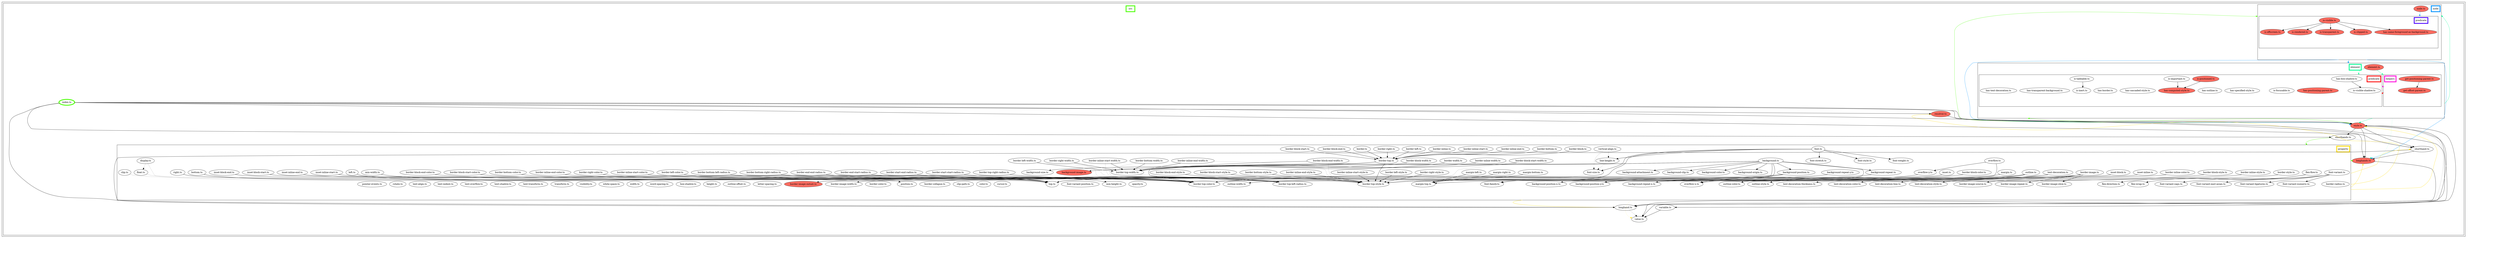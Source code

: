 digraph "dependency-graph-[object Object]" {
  compound = true;
  "dependency-graph-[object Object]" [
    style = "invis";
  ];
  "src/element/helpers/get-offset-parent.ts";
  "name_src/element/helpers";
  "src/element/helpers/get-positioning-parent.ts";
  "src/element/predicate/has-border.ts";
  "name_src/element/predicate";
  "src/element/predicate/has-box-shadow.ts";
  "src/element/predicate/has-cascaded-style.ts";
  "src/element/predicate/has-computed-style.ts";
  "src/element/predicate/has-outline.ts";
  "src/element/predicate/has-positioning-parent.ts";
  "src/element/predicate/has-specified-style.ts";
  "src/element/predicate/has-text-decoration.ts";
  "src/element/predicate/has-transparent-background.ts";
  "src/element/predicate/is-focusable.ts";
  "src/element/predicate/is-important.ts";
  "src/element/predicate/is-inert.ts";
  "src/element/predicate/is-positioned.ts";
  "src/element/predicate/is-tabbable.ts";
  "src/element/predicate/is-visible-shadow.ts";
  "exit_src/element/helpers";
  "src/node/predicate/is-rendered.ts";
  "exit_src/element";
  "name_src/node";
  "src/style.ts";
  "src/longhands.ts";
  "exit_src/element/predicate";
  "src/longhand.ts";
  "src/resolver.ts";
  "src/shorthand.ts";
  "src/shorthands.ts";
  "src/value.ts";
  "src/property/background-attachment.ts";
  "name_src/property";
  "src/property/background-clip.ts";
  "src/property/background-color.ts";
  "src/property/background-image.ts";
  "src/property/background-origin.ts";
  "src/property/background-position-x.ts";
  "src/property/background-position-y.ts";
  "src/property/background-repeat-x.ts";
  "src/property/background-repeat-y.ts";
  "src/property/background-size.ts";
  "src/property/border-block-end-color.ts";
  "src/property/border-block-end-style.ts";
  "src/property/border-block-end-width.ts";
  "src/property/border-block-start-color.ts";
  "src/property/border-block-start-style.ts";
  "src/property/border-block-start-width.ts";
  "src/property/border-bottom-color.ts";
  "src/property/border-bottom-left-radius.ts";
  "src/property/border-bottom-right-radius.ts";
  "src/property/border-bottom-style.ts";
  "src/property/border-bottom-width.ts";
  "src/property/border-collapse.ts";
  "src/property/border-end-end-radius.ts";
  "src/property/border-end-start-radius.ts";
  "src/property/border-image-outset.ts";
  "src/property/border-image-repeat.ts";
  "src/property/border-image-slice.ts";
  "src/property/border-image-source.ts";
  "src/property/border-image-width.ts";
  "src/property/border-inline-end-color.ts";
  "src/property/border-inline-end-style.ts";
  "src/property/border-inline-end-width.ts";
  "src/property/border-inline-start-color.ts";
  "src/property/border-inline-start-style.ts";
  "src/property/border-inline-start-width.ts";
  "src/property/border-left-color.ts";
  "src/property/border-left-style.ts";
  "src/property/border-left-width.ts";
  "src/property/border-right-color.ts";
  "src/property/border-right-style.ts";
  "src/property/border-right-width.ts";
  "src/property/border-start-end-radius.ts";
  "src/property/border-start-start-radius.ts";
  "src/property/border-top-color.ts";
  "src/property/border-top-left-radius.ts";
  "src/property/border-top-right-radius.ts";
  "src/property/border-top-style.ts";
  "src/property/border-top-width.ts";
  "src/property/bottom.ts";
  "src/property/box-shadow.ts";
  "src/property/clip-path.ts";
  "src/property/clip.ts";
  "src/property/color.ts";
  "src/property/cursor.ts";
  "src/property/display.ts";
  "src/property/flex-direction.ts";
  "src/property/flex-wrap.ts";
  "src/property/float.ts";
  "src/property/font-family.ts";
  "src/property/font-size.ts";
  "src/property/font-stretch.ts";
  "src/property/font-style.ts";
  "src/property/font-variant-caps.ts";
  "src/property/font-variant-east-asian.ts";
  "src/property/font-variant-ligatures.ts";
  "src/property/font-variant-numeric.ts";
  "src/property/font-variant-position.ts";
  "src/property/font-weight.ts";
  "src/property/height.ts";
  "src/property/inset-block-end.ts";
  "src/property/inset-block-start.ts";
  "src/property/inset-inline-end.ts";
  "src/property/inset-inline-start.ts";
  "src/property/left.ts";
  "src/property/letter-spacing.ts";
  "src/property/line-height.ts";
  "src/property/margin-bottom.ts";
  "src/property/margin-left.ts";
  "src/property/margin-right.ts";
  "src/property/margin-top.ts";
  "src/property/min-height.ts";
  "src/property/min-width.ts";
  "src/property/opacity.ts";
  "src/property/outline-color.ts";
  "src/property/outline-offset.ts";
  "src/property/outline-style.ts";
  "src/property/outline-width.ts";
  "src/property/overflow-x.ts";
  "src/property/overflow-y.ts";
  "src/property/pointer-events.ts";
  "src/property/position.ts";
  "src/property/right.ts";
  "src/property/rotate.ts";
  "src/property/text-align.ts";
  "src/property/text-decoration-color.ts";
  "src/property/text-decoration-line.ts";
  "src/property/text-decoration-style.ts";
  "src/property/text-decoration-thickness.ts";
  "src/property/text-indent.ts";
  "src/property/text-overflow.ts";
  "src/property/text-shadow.ts";
  "src/property/text-transform.ts";
  "src/property/top.ts";
  "src/property/transform.ts";
  "src/property/vertical-align.ts";
  "src/property/visibility.ts";
  "src/property/white-space.ts";
  "src/property/width.ts";
  "src/property/word-spacing.ts";
  "name_src/node/predicate";
  "src/node/predicate/is-visible.ts";
  "exit_src/node";
  "name_src/element";
  "src/element/element.ts";
  "src/node/predicate/has-same-foreground-as-background.ts";
  "src/node/predicate/is-clipped.ts";
  "src/node/predicate/is-offscreen.ts";
  "src/node/predicate/is-transparent.ts";
  "exit_src/property";
  "src/property/background-position.ts";
  "src/property/background-repeat.ts";
  "src/property/border-top.ts";
  "src/property/background.ts";
  "src/property/border-block-color.ts";
  "src/property/border-block-end.ts";
  "src/property/border-block-start.ts";
  "src/property/border-block-style.ts";
  "src/property/border-block-width.ts";
  "src/property/border-block.ts";
  "src/property/border-bottom.ts";
  "src/property/border-color.ts";
  "src/property/border-image.ts";
  "src/property/border-inline-color.ts";
  "src/property/border-inline-end.ts";
  "src/property/border-inline-start.ts";
  "src/property/border-inline-style.ts";
  "src/property/border-inline-width.ts";
  "src/property/border-inline.ts";
  "src/property/border-left.ts";
  "src/property/border-radius.ts";
  "src/property/border-right.ts";
  "src/property/border-style.ts";
  "src/property/border-width.ts";
  "src/property/border.ts";
  "src/property/flex-flow.ts";
  "src/property/font-variant.ts";
  "src/property/font.ts";
  "src/property/inset-block.ts";
  "src/property/inset-inline.ts";
  "src/property/inset.ts";
  "src/property/margin.ts";
  "src/property/outline.ts";
  "src/property/overflow.ts";
  "src/property/text-decoration.ts";
  "src/node/node.ts";
  "src/variable.ts";
  subgraph "cluster_src" {
    color = "#000000";
    label = "";
    "name_src" [
      penwidth = 5;
      shape = "rectangle";
      color = "#49ff00";
      label = "src";
    ];
    "exit_src" [
      style = "invis";
    ];
    subgraph "cluster_src" {
      color = "#000000";
      label = "";
      "name_src" [
        penwidth = 5;
        shape = "rectangle";
        color = "#49ff00";
        label = "src";
      ];
      "exit_src" [
        style = "invis";
      ];
      "src/index.ts" [
        label = "index.ts";
        color = "#49ff00";
        penwidth = 5;
      ];
      "src/longhand.ts" [
        label = "longhand.ts";
      ];
      "src/longhands.ts" [
        label = "longhands.ts";
        fillcolor = "#ff6c60";
        style = "rounded,filled";
      ];
      "src/resolver.ts" [
        label = "resolver.ts";
        fillcolor = "#ff6c60";
        style = "rounded,filled";
      ];
      "src/shorthand.ts" [
        label = "shorthand.ts";
      ];
      "src/shorthands.ts" [
        label = "shorthands.ts";
      ];
      "src/style.ts" [
        label = "style.ts";
        fillcolor = "#ff6c60";
        style = "rounded,filled";
      ];
      "src/value.ts" [
        label = "value.ts";
      ];
      "src/variable.ts" [
        label = "variable.ts";
      ];
      subgraph "cluster_src/element" {
        color = "#000000";
        label = "";
        "name_src/element" [
          penwidth = 5;
          shape = "rectangle";
          color = "#00ff92";
          label = "element";
        ];
        "exit_src/element" [
          style = "invis";
        ];
        "src/element/element.ts" [
          label = "element.ts";
          fillcolor = "#ff6c60";
          style = "rounded,filled";
        ];
        subgraph "cluster_src/element/helpers" {
          color = "#000000";
          label = "";
          "name_src/element/helpers" [
            penwidth = 5;
            shape = "rectangle";
            color = "#ff00db";
            label = "helpers";
          ];
          "exit_src/element/helpers" [
            style = "invis";
          ];
          "src/element/helpers/get-offset-parent.ts" [
            label = "get-offset-parent.ts";
            fillcolor = "#ff6c60";
            style = "rounded,filled";
          ];
          "src/element/helpers/get-positioning-parent.ts" [
            label = "get-positioning-parent.ts";
            fillcolor = "#ff6c60";
            style = "rounded,filled";
          ];
          "src/element/helpers/get-offset-parent.ts" -> "exit_src/element/helpers" [
            style = "invis";
          ];
          "src/element/helpers/get-positioning-parent.ts" -> "exit_src/element/helpers" [
            style = "invis";
          ];
        }
        subgraph "cluster_src/element/predicate" {
          color = "#000000";
          label = "";
          "name_src/element/predicate" [
            penwidth = 5;
            shape = "rectangle";
            color = "#ff0000";
            label = "predicate";
          ];
          "exit_src/element/predicate" [
            style = "invis";
          ];
          "src/element/predicate/has-border.ts" [
            label = "has-border.ts";
          ];
          "src/element/predicate/has-box-shadow.ts" [
            label = "has-box-shadow.ts";
          ];
          "src/element/predicate/has-cascaded-style.ts" [
            label = "has-cascaded-style.ts";
          ];
          "src/element/predicate/has-computed-style.ts" [
            label = "has-computed-style.ts";
            fillcolor = "#ff6c60";
            style = "rounded,filled";
          ];
          "src/element/predicate/has-outline.ts" [
            label = "has-outline.ts";
          ];
          "src/element/predicate/has-positioning-parent.ts" [
            label = "has-positioning-parent.ts";
            fillcolor = "#ff6c60";
            style = "rounded,filled";
          ];
          "src/element/predicate/has-specified-style.ts" [
            label = "has-specified-style.ts";
          ];
          "src/element/predicate/has-text-decoration.ts" [
            label = "has-text-decoration.ts";
          ];
          "src/element/predicate/has-transparent-background.ts" [
            label = "has-transparent-background.ts";
          ];
          "src/element/predicate/is-focusable.ts" [
            label = "is-focusable.ts";
          ];
          "src/element/predicate/is-important.ts" [
            label = "is-important.ts";
          ];
          "src/element/predicate/is-inert.ts" [
            label = "is-inert.ts";
          ];
          "src/element/predicate/is-positioned.ts" [
            label = "is-positioned.ts";
            fillcolor = "#ff6c60";
            style = "rounded,filled";
          ];
          "src/element/predicate/is-tabbable.ts" [
            label = "is-tabbable.ts";
          ];
          "src/element/predicate/is-visible-shadow.ts" [
            label = "is-visible-shadow.ts";
          ];
          "src/element/predicate/has-border.ts" -> "exit_src/element/predicate" [
            style = "invis";
          ];
          "src/element/predicate/has-box-shadow.ts" -> "exit_src/element/predicate" [
            style = "invis";
          ];
          "src/element/predicate/has-cascaded-style.ts" -> "exit_src/element/predicate" [
            style = "invis";
          ];
          "src/element/predicate/has-computed-style.ts" -> "exit_src/element/predicate" [
            style = "invis";
          ];
          "src/element/predicate/has-outline.ts" -> "exit_src/element/predicate" [
            style = "invis";
          ];
          "src/element/predicate/has-positioning-parent.ts" -> "exit_src/element/predicate" [
            style = "invis";
          ];
          "src/element/predicate/has-specified-style.ts" -> "exit_src/element/predicate" [
            style = "invis";
          ];
          "src/element/predicate/has-text-decoration.ts" -> "exit_src/element/predicate" [
            style = "invis";
          ];
          "src/element/predicate/has-transparent-background.ts" -> "exit_src/element/predicate" [
            style = "invis";
          ];
          "src/element/predicate/is-focusable.ts" -> "exit_src/element/predicate" [
            style = "invis";
          ];
          "src/element/predicate/is-important.ts" -> "exit_src/element/predicate" [
            style = "invis";
          ];
          "src/element/predicate/is-inert.ts" -> "exit_src/element/predicate" [
            style = "invis";
          ];
          "src/element/predicate/is-positioned.ts" -> "exit_src/element/predicate" [
            style = "invis";
          ];
          "src/element/predicate/is-tabbable.ts" -> "exit_src/element/predicate" [
            style = "invis";
          ];
          "src/element/predicate/is-visible-shadow.ts" -> "exit_src/element/predicate" [
            style = "invis";
          ];
        }
        "src/element/element.ts" -> "exit_src/element" [
          style = "invis";
        ];
        "exit_src/element/helpers" -> "exit_src/element" [
          style = "invis";
        ];
        "exit_src/element/helpers" -> "exit_src/element" [
          style = "invis";
        ];
        "exit_src/element/predicate" -> "exit_src/element" [
          style = "invis";
        ];
        "exit_src/element/predicate" -> "exit_src/element" [
          style = "invis";
        ];
        "exit_src/element/predicate" -> "exit_src/element" [
          style = "invis";
        ];
        "exit_src/element/predicate" -> "exit_src/element" [
          style = "invis";
        ];
        "exit_src/element/predicate" -> "exit_src/element" [
          style = "invis";
        ];
        "exit_src/element/predicate" -> "exit_src/element" [
          style = "invis";
        ];
        "exit_src/element/predicate" -> "exit_src/element" [
          style = "invis";
        ];
        "exit_src/element/predicate" -> "exit_src/element" [
          style = "invis";
        ];
        "exit_src/element/predicate" -> "exit_src/element" [
          style = "invis";
        ];
        "exit_src/element/predicate" -> "exit_src/element" [
          style = "invis";
        ];
        "exit_src/element/predicate" -> "exit_src/element" [
          style = "invis";
        ];
        "exit_src/element/predicate" -> "exit_src/element" [
          style = "invis";
        ];
        "exit_src/element/predicate" -> "exit_src/element" [
          style = "invis";
        ];
        "exit_src/element/predicate" -> "exit_src/element" [
          style = "invis";
        ];
        "exit_src/element/predicate" -> "exit_src/element" [
          style = "invis";
        ];
      }
      subgraph "cluster_src/node" {
        color = "#000000";
        label = "";
        "name_src/node" [
          penwidth = 5;
          shape = "rectangle";
          color = "#0092ff";
          label = "node";
        ];
        "exit_src/node" [
          style = "invis";
        ];
        "src/node/node.ts" [
          label = "node.ts";
          fillcolor = "#ff6c60";
          style = "rounded,filled";
        ];
        subgraph "cluster_src/node/predicate" {
          color = "#000000";
          label = "";
          "name_src/node/predicate" [
            penwidth = 5;
            shape = "rectangle";
            color = "#4900ff";
            label = "predicate";
          ];
          "exit_src/node/predicate" [
            style = "invis";
          ];
          "src/node/predicate/has-same-foreground-as-background.ts" [
            label = "has-same-foreground-as-background.ts";
            fillcolor = "#ff6c60";
            style = "rounded,filled";
          ];
          "src/node/predicate/is-clipped.ts" [
            label = "is-clipped.ts";
            fillcolor = "#ff6c60";
            style = "rounded,filled";
          ];
          "src/node/predicate/is-offscreen.ts" [
            label = "is-offscreen.ts";
            fillcolor = "#ff6c60";
            style = "rounded,filled";
          ];
          "src/node/predicate/is-rendered.ts" [
            label = "is-rendered.ts";
            fillcolor = "#ff6c60";
            style = "rounded,filled";
          ];
          "src/node/predicate/is-transparent.ts" [
            label = "is-transparent.ts";
            fillcolor = "#ff6c60";
            style = "rounded,filled";
          ];
          "src/node/predicate/is-visible.ts" [
            label = "is-visible.ts";
            fillcolor = "#ff6c60";
            style = "rounded,filled";
          ];
          "src/node/predicate/has-same-foreground-as-background.ts" -> "exit_src/node/predicate" [
            style = "invis";
          ];
          "src/node/predicate/is-clipped.ts" -> "exit_src/node/predicate" [
            style = "invis";
          ];
          "src/node/predicate/is-offscreen.ts" -> "exit_src/node/predicate" [
            style = "invis";
          ];
          "src/node/predicate/is-rendered.ts" -> "exit_src/node/predicate" [
            style = "invis";
          ];
          "src/node/predicate/is-transparent.ts" -> "exit_src/node/predicate" [
            style = "invis";
          ];
          "src/node/predicate/is-visible.ts" -> "exit_src/node/predicate" [
            style = "invis";
          ];
        }
        "src/node/node.ts" -> "exit_src/node" [
          style = "invis";
        ];
        "exit_src/node/predicate" -> "exit_src/node" [
          style = "invis";
        ];
        "exit_src/node/predicate" -> "exit_src/node" [
          style = "invis";
        ];
        "exit_src/node/predicate" -> "exit_src/node" [
          style = "invis";
        ];
        "exit_src/node/predicate" -> "exit_src/node" [
          style = "invis";
        ];
        "exit_src/node/predicate" -> "exit_src/node" [
          style = "invis";
        ];
        "exit_src/node/predicate" -> "exit_src/node" [
          style = "invis";
        ];
      }
      subgraph "cluster_src/property" {
        color = "#000000";
        label = "";
        "name_src/property" [
          penwidth = 5;
          shape = "rectangle";
          color = "#ffdb00";
          label = "property";
        ];
        "exit_src/property" [
          style = "invis";
        ];
        "src/property/background-attachment.ts" [
          label = "background-attachment.ts";
        ];
        "src/property/background-clip.ts" [
          label = "background-clip.ts";
        ];
        "src/property/background-color.ts" [
          label = "background-color.ts";
        ];
        "src/property/background-image.ts" [
          label = "background-image.ts";
          fillcolor = "#ff6c60";
          style = "rounded,filled";
        ];
        "src/property/background-origin.ts" [
          label = "background-origin.ts";
        ];
        "src/property/background-position-x.ts" [
          label = "background-position-x.ts";
        ];
        "src/property/background-position-y.ts" [
          label = "background-position-y.ts";
        ];
        "src/property/background-position.ts" [
          label = "background-position.ts";
        ];
        "src/property/background-repeat-x.ts" [
          label = "background-repeat-x.ts";
        ];
        "src/property/background-repeat-y.ts" [
          label = "background-repeat-y.ts";
        ];
        "src/property/background-repeat.ts" [
          label = "background-repeat.ts";
        ];
        "src/property/background-size.ts" [
          label = "background-size.ts";
        ];
        "src/property/background.ts" [
          label = "background.ts";
        ];
        "src/property/border-block-color.ts" [
          label = "border-block-color.ts";
        ];
        "src/property/border-block-end-color.ts" [
          label = "border-block-end-color.ts";
        ];
        "src/property/border-block-end-style.ts" [
          label = "border-block-end-style.ts";
        ];
        "src/property/border-block-end-width.ts" [
          label = "border-block-end-width.ts";
        ];
        "src/property/border-block-end.ts" [
          label = "border-block-end.ts";
        ];
        "src/property/border-block-start-color.ts" [
          label = "border-block-start-color.ts";
        ];
        "src/property/border-block-start-style.ts" [
          label = "border-block-start-style.ts";
        ];
        "src/property/border-block-start-width.ts" [
          label = "border-block-start-width.ts";
        ];
        "src/property/border-block-start.ts" [
          label = "border-block-start.ts";
        ];
        "src/property/border-block-style.ts" [
          label = "border-block-style.ts";
        ];
        "src/property/border-block-width.ts" [
          label = "border-block-width.ts";
        ];
        "src/property/border-block.ts" [
          label = "border-block.ts";
        ];
        "src/property/border-bottom-color.ts" [
          label = "border-bottom-color.ts";
        ];
        "src/property/border-bottom-left-radius.ts" [
          label = "border-bottom-left-radius.ts";
        ];
        "src/property/border-bottom-right-radius.ts" [
          label = "border-bottom-right-radius.ts";
        ];
        "src/property/border-bottom-style.ts" [
          label = "border-bottom-style.ts";
        ];
        "src/property/border-bottom-width.ts" [
          label = "border-bottom-width.ts";
        ];
        "src/property/border-bottom.ts" [
          label = "border-bottom.ts";
        ];
        "src/property/border-collapse.ts" [
          label = "border-collapse.ts";
        ];
        "src/property/border-color.ts" [
          label = "border-color.ts";
        ];
        "src/property/border-end-end-radius.ts" [
          label = "border-end-end-radius.ts";
        ];
        "src/property/border-end-start-radius.ts" [
          label = "border-end-start-radius.ts";
        ];
        "src/property/border-image-outset.ts" [
          label = "border-image-outset.ts";
          fillcolor = "#ff6c60";
          style = "rounded,filled";
        ];
        "src/property/border-image-repeat.ts" [
          label = "border-image-repeat.ts";
        ];
        "src/property/border-image-slice.ts" [
          label = "border-image-slice.ts";
        ];
        "src/property/border-image-source.ts" [
          label = "border-image-source.ts";
        ];
        "src/property/border-image-width.ts" [
          label = "border-image-width.ts";
        ];
        "src/property/border-image.ts" [
          label = "border-image.ts";
        ];
        "src/property/border-inline-color.ts" [
          label = "border-inline-color.ts";
        ];
        "src/property/border-inline-end-color.ts" [
          label = "border-inline-end-color.ts";
        ];
        "src/property/border-inline-end-style.ts" [
          label = "border-inline-end-style.ts";
        ];
        "src/property/border-inline-end-width.ts" [
          label = "border-inline-end-width.ts";
        ];
        "src/property/border-inline-end.ts" [
          label = "border-inline-end.ts";
        ];
        "src/property/border-inline-start-color.ts" [
          label = "border-inline-start-color.ts";
        ];
        "src/property/border-inline-start-style.ts" [
          label = "border-inline-start-style.ts";
        ];
        "src/property/border-inline-start-width.ts" [
          label = "border-inline-start-width.ts";
        ];
        "src/property/border-inline-start.ts" [
          label = "border-inline-start.ts";
        ];
        "src/property/border-inline-style.ts" [
          label = "border-inline-style.ts";
        ];
        "src/property/border-inline-width.ts" [
          label = "border-inline-width.ts";
        ];
        "src/property/border-inline.ts" [
          label = "border-inline.ts";
        ];
        "src/property/border-left-color.ts" [
          label = "border-left-color.ts";
        ];
        "src/property/border-left-style.ts" [
          label = "border-left-style.ts";
        ];
        "src/property/border-left-width.ts" [
          label = "border-left-width.ts";
        ];
        "src/property/border-left.ts" [
          label = "border-left.ts";
        ];
        "src/property/border-radius.ts" [
          label = "border-radius.ts";
        ];
        "src/property/border-right-color.ts" [
          label = "border-right-color.ts";
        ];
        "src/property/border-right-style.ts" [
          label = "border-right-style.ts";
        ];
        "src/property/border-right-width.ts" [
          label = "border-right-width.ts";
        ];
        "src/property/border-right.ts" [
          label = "border-right.ts";
        ];
        "src/property/border-start-end-radius.ts" [
          label = "border-start-end-radius.ts";
        ];
        "src/property/border-start-start-radius.ts" [
          label = "border-start-start-radius.ts";
        ];
        "src/property/border-style.ts" [
          label = "border-style.ts";
        ];
        "src/property/border-top-color.ts" [
          label = "border-top-color.ts";
        ];
        "src/property/border-top-left-radius.ts" [
          label = "border-top-left-radius.ts";
        ];
        "src/property/border-top-right-radius.ts" [
          label = "border-top-right-radius.ts";
        ];
        "src/property/border-top-style.ts" [
          label = "border-top-style.ts";
        ];
        "src/property/border-top-width.ts" [
          label = "border-top-width.ts";
        ];
        "src/property/border-top.ts" [
          label = "border-top.ts";
        ];
        "src/property/border-width.ts" [
          label = "border-width.ts";
        ];
        "src/property/border.ts" [
          label = "border.ts";
        ];
        "src/property/bottom.ts" [
          label = "bottom.ts";
        ];
        "src/property/box-shadow.ts" [
          label = "box-shadow.ts";
        ];
        "src/property/clip-path.ts" [
          label = "clip-path.ts";
        ];
        "src/property/clip.ts" [
          label = "clip.ts";
        ];
        "src/property/color.ts" [
          label = "color.ts";
        ];
        "src/property/cursor.ts" [
          label = "cursor.ts";
        ];
        "src/property/display.ts" [
          label = "display.ts";
        ];
        "src/property/flex-direction.ts" [
          label = "flex-direction.ts";
        ];
        "src/property/flex-flow.ts" [
          label = "flex-flow.ts";
        ];
        "src/property/flex-wrap.ts" [
          label = "flex-wrap.ts";
        ];
        "src/property/float.ts" [
          label = "float.ts";
        ];
        "src/property/font-family.ts" [
          label = "font-family.ts";
        ];
        "src/property/font-size.ts" [
          label = "font-size.ts";
        ];
        "src/property/font-stretch.ts" [
          label = "font-stretch.ts";
        ];
        "src/property/font-style.ts" [
          label = "font-style.ts";
        ];
        "src/property/font-variant-caps.ts" [
          label = "font-variant-caps.ts";
        ];
        "src/property/font-variant-east-asian.ts" [
          label = "font-variant-east-asian.ts";
        ];
        "src/property/font-variant-ligatures.ts" [
          label = "font-variant-ligatures.ts";
        ];
        "src/property/font-variant-numeric.ts" [
          label = "font-variant-numeric.ts";
        ];
        "src/property/font-variant-position.ts" [
          label = "font-variant-position.ts";
        ];
        "src/property/font-variant.ts" [
          label = "font-variant.ts";
        ];
        "src/property/font-weight.ts" [
          label = "font-weight.ts";
        ];
        "src/property/font.ts" [
          label = "font.ts";
        ];
        "src/property/height.ts" [
          label = "height.ts";
        ];
        "src/property/inset-block-end.ts" [
          label = "inset-block-end.ts";
        ];
        "src/property/inset-block-start.ts" [
          label = "inset-block-start.ts";
        ];
        "src/property/inset-block.ts" [
          label = "inset-block.ts";
        ];
        "src/property/inset-inline-end.ts" [
          label = "inset-inline-end.ts";
        ];
        "src/property/inset-inline-start.ts" [
          label = "inset-inline-start.ts";
        ];
        "src/property/inset-inline.ts" [
          label = "inset-inline.ts";
        ];
        "src/property/inset.ts" [
          label = "inset.ts";
        ];
        "src/property/left.ts" [
          label = "left.ts";
        ];
        "src/property/letter-spacing.ts" [
          label = "letter-spacing.ts";
        ];
        "src/property/line-height.ts" [
          label = "line-height.ts";
        ];
        "src/property/margin-bottom.ts" [
          label = "margin-bottom.ts";
        ];
        "src/property/margin-left.ts" [
          label = "margin-left.ts";
        ];
        "src/property/margin-right.ts" [
          label = "margin-right.ts";
        ];
        "src/property/margin-top.ts" [
          label = "margin-top.ts";
        ];
        "src/property/margin.ts" [
          label = "margin.ts";
        ];
        "src/property/min-height.ts" [
          label = "min-height.ts";
        ];
        "src/property/min-width.ts" [
          label = "min-width.ts";
        ];
        "src/property/opacity.ts" [
          label = "opacity.ts";
        ];
        "src/property/outline-color.ts" [
          label = "outline-color.ts";
        ];
        "src/property/outline-offset.ts" [
          label = "outline-offset.ts";
        ];
        "src/property/outline-style.ts" [
          label = "outline-style.ts";
        ];
        "src/property/outline-width.ts" [
          label = "outline-width.ts";
        ];
        "src/property/outline.ts" [
          label = "outline.ts";
        ];
        "src/property/overflow-x.ts" [
          label = "overflow-x.ts";
        ];
        "src/property/overflow-y.ts" [
          label = "overflow-y.ts";
        ];
        "src/property/overflow.ts" [
          label = "overflow.ts";
        ];
        "src/property/pointer-events.ts" [
          label = "pointer-events.ts";
        ];
        "src/property/position.ts" [
          label = "position.ts";
        ];
        "src/property/right.ts" [
          label = "right.ts";
        ];
        "src/property/rotate.ts" [
          label = "rotate.ts";
        ];
        "src/property/text-align.ts" [
          label = "text-align.ts";
        ];
        "src/property/text-decoration-color.ts" [
          label = "text-decoration-color.ts";
        ];
        "src/property/text-decoration-line.ts" [
          label = "text-decoration-line.ts";
        ];
        "src/property/text-decoration-style.ts" [
          label = "text-decoration-style.ts";
        ];
        "src/property/text-decoration-thickness.ts" [
          label = "text-decoration-thickness.ts";
        ];
        "src/property/text-decoration.ts" [
          label = "text-decoration.ts";
        ];
        "src/property/text-indent.ts" [
          label = "text-indent.ts";
        ];
        "src/property/text-overflow.ts" [
          label = "text-overflow.ts";
        ];
        "src/property/text-shadow.ts" [
          label = "text-shadow.ts";
        ];
        "src/property/text-transform.ts" [
          label = "text-transform.ts";
        ];
        "src/property/top.ts" [
          label = "top.ts";
        ];
        "src/property/transform.ts" [
          label = "transform.ts";
        ];
        "src/property/vertical-align.ts" [
          label = "vertical-align.ts";
        ];
        "src/property/visibility.ts" [
          label = "visibility.ts";
        ];
        "src/property/white-space.ts" [
          label = "white-space.ts";
        ];
        "src/property/width.ts" [
          label = "width.ts";
        ];
        "src/property/word-spacing.ts" [
          label = "word-spacing.ts";
        ];
        "src/property/background-attachment.ts" -> "exit_src/property" [
          style = "invis";
        ];
        "src/property/background-clip.ts" -> "exit_src/property" [
          style = "invis";
        ];
        "src/property/background-color.ts" -> "exit_src/property" [
          style = "invis";
        ];
        "src/property/background-image.ts" -> "exit_src/property" [
          style = "invis";
        ];
        "src/property/background-origin.ts" -> "exit_src/property" [
          style = "invis";
        ];
        "src/property/background-position-x.ts" -> "exit_src/property" [
          style = "invis";
        ];
        "src/property/background-position-y.ts" -> "exit_src/property" [
          style = "invis";
        ];
        "src/property/background-position.ts" -> "exit_src/property" [
          style = "invis";
        ];
        "src/property/background-repeat-x.ts" -> "exit_src/property" [
          style = "invis";
        ];
        "src/property/background-repeat-y.ts" -> "exit_src/property" [
          style = "invis";
        ];
        "src/property/background-repeat.ts" -> "exit_src/property" [
          style = "invis";
        ];
        "src/property/background-size.ts" -> "exit_src/property" [
          style = "invis";
        ];
        "src/property/background.ts" -> "exit_src/property" [
          style = "invis";
        ];
        "src/property/border-block-color.ts" -> "exit_src/property" [
          style = "invis";
        ];
        "src/property/border-block-end-color.ts" -> "exit_src/property" [
          style = "invis";
        ];
        "src/property/border-block-end-style.ts" -> "exit_src/property" [
          style = "invis";
        ];
        "src/property/border-block-end-width.ts" -> "exit_src/property" [
          style = "invis";
        ];
        "src/property/border-block-end.ts" -> "exit_src/property" [
          style = "invis";
        ];
        "src/property/border-block-start-color.ts" -> "exit_src/property" [
          style = "invis";
        ];
        "src/property/border-block-start-style.ts" -> "exit_src/property" [
          style = "invis";
        ];
        "src/property/border-block-start-width.ts" -> "exit_src/property" [
          style = "invis";
        ];
        "src/property/border-block-start.ts" -> "exit_src/property" [
          style = "invis";
        ];
        "src/property/border-block-style.ts" -> "exit_src/property" [
          style = "invis";
        ];
        "src/property/border-block-width.ts" -> "exit_src/property" [
          style = "invis";
        ];
        "src/property/border-block.ts" -> "exit_src/property" [
          style = "invis";
        ];
        "src/property/border-bottom-color.ts" -> "exit_src/property" [
          style = "invis";
        ];
        "src/property/border-bottom-left-radius.ts" -> "exit_src/property" [
          style = "invis";
        ];
        "src/property/border-bottom-right-radius.ts" -> "exit_src/property" [
          style = "invis";
        ];
        "src/property/border-bottom-style.ts" -> "exit_src/property" [
          style = "invis";
        ];
        "src/property/border-bottom-width.ts" -> "exit_src/property" [
          style = "invis";
        ];
        "src/property/border-bottom.ts" -> "exit_src/property" [
          style = "invis";
        ];
        "src/property/border-collapse.ts" -> "exit_src/property" [
          style = "invis";
        ];
        "src/property/border-color.ts" -> "exit_src/property" [
          style = "invis";
        ];
        "src/property/border-end-end-radius.ts" -> "exit_src/property" [
          style = "invis";
        ];
        "src/property/border-end-start-radius.ts" -> "exit_src/property" [
          style = "invis";
        ];
        "src/property/border-image-outset.ts" -> "exit_src/property" [
          style = "invis";
        ];
        "src/property/border-image-repeat.ts" -> "exit_src/property" [
          style = "invis";
        ];
        "src/property/border-image-slice.ts" -> "exit_src/property" [
          style = "invis";
        ];
        "src/property/border-image-source.ts" -> "exit_src/property" [
          style = "invis";
        ];
        "src/property/border-image-width.ts" -> "exit_src/property" [
          style = "invis";
        ];
        "src/property/border-image.ts" -> "exit_src/property" [
          style = "invis";
        ];
        "src/property/border-inline-color.ts" -> "exit_src/property" [
          style = "invis";
        ];
        "src/property/border-inline-end-color.ts" -> "exit_src/property" [
          style = "invis";
        ];
        "src/property/border-inline-end-style.ts" -> "exit_src/property" [
          style = "invis";
        ];
        "src/property/border-inline-end-width.ts" -> "exit_src/property" [
          style = "invis";
        ];
        "src/property/border-inline-end.ts" -> "exit_src/property" [
          style = "invis";
        ];
        "src/property/border-inline-start-color.ts" -> "exit_src/property" [
          style = "invis";
        ];
        "src/property/border-inline-start-style.ts" -> "exit_src/property" [
          style = "invis";
        ];
        "src/property/border-inline-start-width.ts" -> "exit_src/property" [
          style = "invis";
        ];
        "src/property/border-inline-start.ts" -> "exit_src/property" [
          style = "invis";
        ];
        "src/property/border-inline-style.ts" -> "exit_src/property" [
          style = "invis";
        ];
        "src/property/border-inline-width.ts" -> "exit_src/property" [
          style = "invis";
        ];
        "src/property/border-inline.ts" -> "exit_src/property" [
          style = "invis";
        ];
        "src/property/border-left-color.ts" -> "exit_src/property" [
          style = "invis";
        ];
        "src/property/border-left-style.ts" -> "exit_src/property" [
          style = "invis";
        ];
        "src/property/border-left-width.ts" -> "exit_src/property" [
          style = "invis";
        ];
        "src/property/border-left.ts" -> "exit_src/property" [
          style = "invis";
        ];
        "src/property/border-radius.ts" -> "exit_src/property" [
          style = "invis";
        ];
        "src/property/border-right-color.ts" -> "exit_src/property" [
          style = "invis";
        ];
        "src/property/border-right-style.ts" -> "exit_src/property" [
          style = "invis";
        ];
        "src/property/border-right-width.ts" -> "exit_src/property" [
          style = "invis";
        ];
        "src/property/border-right.ts" -> "exit_src/property" [
          style = "invis";
        ];
        "src/property/border-start-end-radius.ts" -> "exit_src/property" [
          style = "invis";
        ];
        "src/property/border-start-start-radius.ts" -> "exit_src/property" [
          style = "invis";
        ];
        "src/property/border-style.ts" -> "exit_src/property" [
          style = "invis";
        ];
        "src/property/border-top-color.ts" -> "exit_src/property" [
          style = "invis";
        ];
        "src/property/border-top-left-radius.ts" -> "exit_src/property" [
          style = "invis";
        ];
        "src/property/border-top-right-radius.ts" -> "exit_src/property" [
          style = "invis";
        ];
        "src/property/border-top-style.ts" -> "exit_src/property" [
          style = "invis";
        ];
        "src/property/border-top-width.ts" -> "exit_src/property" [
          style = "invis";
        ];
        "src/property/border-top.ts" -> "exit_src/property" [
          style = "invis";
        ];
        "src/property/border-width.ts" -> "exit_src/property" [
          style = "invis";
        ];
        "src/property/border.ts" -> "exit_src/property" [
          style = "invis";
        ];
        "src/property/bottom.ts" -> "exit_src/property" [
          style = "invis";
        ];
        "src/property/box-shadow.ts" -> "exit_src/property" [
          style = "invis";
        ];
        "src/property/clip-path.ts" -> "exit_src/property" [
          style = "invis";
        ];
        "src/property/clip.ts" -> "exit_src/property" [
          style = "invis";
        ];
        "src/property/color.ts" -> "exit_src/property" [
          style = "invis";
        ];
        "src/property/cursor.ts" -> "exit_src/property" [
          style = "invis";
        ];
        "src/property/display.ts" -> "exit_src/property" [
          style = "invis";
        ];
        "src/property/flex-direction.ts" -> "exit_src/property" [
          style = "invis";
        ];
        "src/property/flex-flow.ts" -> "exit_src/property" [
          style = "invis";
        ];
        "src/property/flex-wrap.ts" -> "exit_src/property" [
          style = "invis";
        ];
        "src/property/float.ts" -> "exit_src/property" [
          style = "invis";
        ];
        "src/property/font-family.ts" -> "exit_src/property" [
          style = "invis";
        ];
        "src/property/font-size.ts" -> "exit_src/property" [
          style = "invis";
        ];
        "src/property/font-stretch.ts" -> "exit_src/property" [
          style = "invis";
        ];
        "src/property/font-style.ts" -> "exit_src/property" [
          style = "invis";
        ];
        "src/property/font-variant-caps.ts" -> "exit_src/property" [
          style = "invis";
        ];
        "src/property/font-variant-east-asian.ts" -> "exit_src/property" [
          style = "invis";
        ];
        "src/property/font-variant-ligatures.ts" -> "exit_src/property" [
          style = "invis";
        ];
        "src/property/font-variant-numeric.ts" -> "exit_src/property" [
          style = "invis";
        ];
        "src/property/font-variant-position.ts" -> "exit_src/property" [
          style = "invis";
        ];
        "src/property/font-variant.ts" -> "exit_src/property" [
          style = "invis";
        ];
        "src/property/font-weight.ts" -> "exit_src/property" [
          style = "invis";
        ];
        "src/property/font.ts" -> "exit_src/property" [
          style = "invis";
        ];
        "src/property/height.ts" -> "exit_src/property" [
          style = "invis";
        ];
        "src/property/inset-block-end.ts" -> "exit_src/property" [
          style = "invis";
        ];
        "src/property/inset-block-start.ts" -> "exit_src/property" [
          style = "invis";
        ];
        "src/property/inset-block.ts" -> "exit_src/property" [
          style = "invis";
        ];
        "src/property/inset-inline-end.ts" -> "exit_src/property" [
          style = "invis";
        ];
        "src/property/inset-inline-start.ts" -> "exit_src/property" [
          style = "invis";
        ];
        "src/property/inset-inline.ts" -> "exit_src/property" [
          style = "invis";
        ];
        "src/property/inset.ts" -> "exit_src/property" [
          style = "invis";
        ];
        "src/property/left.ts" -> "exit_src/property" [
          style = "invis";
        ];
        "src/property/letter-spacing.ts" -> "exit_src/property" [
          style = "invis";
        ];
        "src/property/line-height.ts" -> "exit_src/property" [
          style = "invis";
        ];
        "src/property/margin-bottom.ts" -> "exit_src/property" [
          style = "invis";
        ];
        "src/property/margin-left.ts" -> "exit_src/property" [
          style = "invis";
        ];
        "src/property/margin-right.ts" -> "exit_src/property" [
          style = "invis";
        ];
        "src/property/margin-top.ts" -> "exit_src/property" [
          style = "invis";
        ];
        "src/property/margin.ts" -> "exit_src/property" [
          style = "invis";
        ];
        "src/property/min-height.ts" -> "exit_src/property" [
          style = "invis";
        ];
        "src/property/min-width.ts" -> "exit_src/property" [
          style = "invis";
        ];
        "src/property/opacity.ts" -> "exit_src/property" [
          style = "invis";
        ];
        "src/property/outline-color.ts" -> "exit_src/property" [
          style = "invis";
        ];
        "src/property/outline-offset.ts" -> "exit_src/property" [
          style = "invis";
        ];
        "src/property/outline-style.ts" -> "exit_src/property" [
          style = "invis";
        ];
        "src/property/outline-width.ts" -> "exit_src/property" [
          style = "invis";
        ];
        "src/property/outline.ts" -> "exit_src/property" [
          style = "invis";
        ];
        "src/property/overflow-x.ts" -> "exit_src/property" [
          style = "invis";
        ];
        "src/property/overflow-y.ts" -> "exit_src/property" [
          style = "invis";
        ];
        "src/property/overflow.ts" -> "exit_src/property" [
          style = "invis";
        ];
        "src/property/pointer-events.ts" -> "exit_src/property" [
          style = "invis";
        ];
        "src/property/position.ts" -> "exit_src/property" [
          style = "invis";
        ];
        "src/property/right.ts" -> "exit_src/property" [
          style = "invis";
        ];
        "src/property/rotate.ts" -> "exit_src/property" [
          style = "invis";
        ];
        "src/property/text-align.ts" -> "exit_src/property" [
          style = "invis";
        ];
        "src/property/text-decoration-color.ts" -> "exit_src/property" [
          style = "invis";
        ];
        "src/property/text-decoration-line.ts" -> "exit_src/property" [
          style = "invis";
        ];
        "src/property/text-decoration-style.ts" -> "exit_src/property" [
          style = "invis";
        ];
        "src/property/text-decoration-thickness.ts" -> "exit_src/property" [
          style = "invis";
        ];
        "src/property/text-decoration.ts" -> "exit_src/property" [
          style = "invis";
        ];
        "src/property/text-indent.ts" -> "exit_src/property" [
          style = "invis";
        ];
        "src/property/text-overflow.ts" -> "exit_src/property" [
          style = "invis";
        ];
        "src/property/text-shadow.ts" -> "exit_src/property" [
          style = "invis";
        ];
        "src/property/text-transform.ts" -> "exit_src/property" [
          style = "invis";
        ];
        "src/property/top.ts" -> "exit_src/property" [
          style = "invis";
        ];
        "src/property/transform.ts" -> "exit_src/property" [
          style = "invis";
        ];
        "src/property/vertical-align.ts" -> "exit_src/property" [
          style = "invis";
        ];
        "src/property/visibility.ts" -> "exit_src/property" [
          style = "invis";
        ];
        "src/property/white-space.ts" -> "exit_src/property" [
          style = "invis";
        ];
        "src/property/width.ts" -> "exit_src/property" [
          style = "invis";
        ];
        "src/property/word-spacing.ts" -> "exit_src/property" [
          style = "invis";
        ];
      }
      "exit_src/element" -> "exit_src" [
        style = "invis";
      ];
      "exit_src/element" -> "exit_src" [
        style = "invis";
      ];
      "exit_src/element" -> "exit_src" [
        style = "invis";
      ];
      "exit_src/element" -> "exit_src" [
        style = "invis";
      ];
      "exit_src/element" -> "exit_src" [
        style = "invis";
      ];
      "exit_src/element" -> "exit_src" [
        style = "invis";
      ];
      "exit_src/element" -> "exit_src" [
        style = "invis";
      ];
      "exit_src/element" -> "exit_src" [
        style = "invis";
      ];
      "exit_src/element" -> "exit_src" [
        style = "invis";
      ];
      "exit_src/element" -> "exit_src" [
        style = "invis";
      ];
      "exit_src/element" -> "exit_src" [
        style = "invis";
      ];
      "exit_src/element" -> "exit_src" [
        style = "invis";
      ];
      "exit_src/element" -> "exit_src" [
        style = "invis";
      ];
      "exit_src/element" -> "exit_src" [
        style = "invis";
      ];
      "exit_src/element" -> "exit_src" [
        style = "invis";
      ];
      "exit_src/element" -> "exit_src" [
        style = "invis";
      ];
      "exit_src/element" -> "exit_src" [
        style = "invis";
      ];
      "exit_src/element" -> "exit_src" [
        style = "invis";
      ];
      "src/index.ts" -> "exit_src" [
        style = "invis";
      ];
      "src/longhand.ts" -> "exit_src" [
        style = "invis";
      ];
      "src/longhands.ts" -> "exit_src" [
        style = "invis";
      ];
      "exit_src/node" -> "exit_src" [
        style = "invis";
      ];
      "exit_src/node" -> "exit_src" [
        style = "invis";
      ];
      "exit_src/node" -> "exit_src" [
        style = "invis";
      ];
      "exit_src/node" -> "exit_src" [
        style = "invis";
      ];
      "exit_src/node" -> "exit_src" [
        style = "invis";
      ];
      "exit_src/node" -> "exit_src" [
        style = "invis";
      ];
      "exit_src/node" -> "exit_src" [
        style = "invis";
      ];
      "exit_src/property" -> "exit_src" [
        style = "invis";
      ];
      "exit_src/property" -> "exit_src" [
        style = "invis";
      ];
      "exit_src/property" -> "exit_src" [
        style = "invis";
      ];
      "exit_src/property" -> "exit_src" [
        style = "invis";
      ];
      "exit_src/property" -> "exit_src" [
        style = "invis";
      ];
      "exit_src/property" -> "exit_src" [
        style = "invis";
      ];
      "exit_src/property" -> "exit_src" [
        style = "invis";
      ];
      "exit_src/property" -> "exit_src" [
        style = "invis";
      ];
      "exit_src/property" -> "exit_src" [
        style = "invis";
      ];
      "exit_src/property" -> "exit_src" [
        style = "invis";
      ];
      "exit_src/property" -> "exit_src" [
        style = "invis";
      ];
      "exit_src/property" -> "exit_src" [
        style = "invis";
      ];
      "exit_src/property" -> "exit_src" [
        style = "invis";
      ];
      "exit_src/property" -> "exit_src" [
        style = "invis";
      ];
      "exit_src/property" -> "exit_src" [
        style = "invis";
      ];
      "exit_src/property" -> "exit_src" [
        style = "invis";
      ];
      "exit_src/property" -> "exit_src" [
        style = "invis";
      ];
      "exit_src/property" -> "exit_src" [
        style = "invis";
      ];
      "exit_src/property" -> "exit_src" [
        style = "invis";
      ];
      "exit_src/property" -> "exit_src" [
        style = "invis";
      ];
      "exit_src/property" -> "exit_src" [
        style = "invis";
      ];
      "exit_src/property" -> "exit_src" [
        style = "invis";
      ];
      "exit_src/property" -> "exit_src" [
        style = "invis";
      ];
      "exit_src/property" -> "exit_src" [
        style = "invis";
      ];
      "exit_src/property" -> "exit_src" [
        style = "invis";
      ];
      "exit_src/property" -> "exit_src" [
        style = "invis";
      ];
      "exit_src/property" -> "exit_src" [
        style = "invis";
      ];
      "exit_src/property" -> "exit_src" [
        style = "invis";
      ];
      "exit_src/property" -> "exit_src" [
        style = "invis";
      ];
      "exit_src/property" -> "exit_src" [
        style = "invis";
      ];
      "exit_src/property" -> "exit_src" [
        style = "invis";
      ];
      "exit_src/property" -> "exit_src" [
        style = "invis";
      ];
      "exit_src/property" -> "exit_src" [
        style = "invis";
      ];
      "exit_src/property" -> "exit_src" [
        style = "invis";
      ];
      "exit_src/property" -> "exit_src" [
        style = "invis";
      ];
      "exit_src/property" -> "exit_src" [
        style = "invis";
      ];
      "exit_src/property" -> "exit_src" [
        style = "invis";
      ];
      "exit_src/property" -> "exit_src" [
        style = "invis";
      ];
      "exit_src/property" -> "exit_src" [
        style = "invis";
      ];
      "exit_src/property" -> "exit_src" [
        style = "invis";
      ];
      "exit_src/property" -> "exit_src" [
        style = "invis";
      ];
      "exit_src/property" -> "exit_src" [
        style = "invis";
      ];
      "exit_src/property" -> "exit_src" [
        style = "invis";
      ];
      "exit_src/property" -> "exit_src" [
        style = "invis";
      ];
      "exit_src/property" -> "exit_src" [
        style = "invis";
      ];
      "exit_src/property" -> "exit_src" [
        style = "invis";
      ];
      "exit_src/property" -> "exit_src" [
        style = "invis";
      ];
      "exit_src/property" -> "exit_src" [
        style = "invis";
      ];
      "exit_src/property" -> "exit_src" [
        style = "invis";
      ];
      "exit_src/property" -> "exit_src" [
        style = "invis";
      ];
      "exit_src/property" -> "exit_src" [
        style = "invis";
      ];
      "exit_src/property" -> "exit_src" [
        style = "invis";
      ];
      "exit_src/property" -> "exit_src" [
        style = "invis";
      ];
      "exit_src/property" -> "exit_src" [
        style = "invis";
      ];
      "exit_src/property" -> "exit_src" [
        style = "invis";
      ];
      "exit_src/property" -> "exit_src" [
        style = "invis";
      ];
      "exit_src/property" -> "exit_src" [
        style = "invis";
      ];
      "exit_src/property" -> "exit_src" [
        style = "invis";
      ];
      "exit_src/property" -> "exit_src" [
        style = "invis";
      ];
      "exit_src/property" -> "exit_src" [
        style = "invis";
      ];
      "exit_src/property" -> "exit_src" [
        style = "invis";
      ];
      "exit_src/property" -> "exit_src" [
        style = "invis";
      ];
      "exit_src/property" -> "exit_src" [
        style = "invis";
      ];
      "exit_src/property" -> "exit_src" [
        style = "invis";
      ];
      "exit_src/property" -> "exit_src" [
        style = "invis";
      ];
      "exit_src/property" -> "exit_src" [
        style = "invis";
      ];
      "exit_src/property" -> "exit_src" [
        style = "invis";
      ];
      "exit_src/property" -> "exit_src" [
        style = "invis";
      ];
      "exit_src/property" -> "exit_src" [
        style = "invis";
      ];
      "exit_src/property" -> "exit_src" [
        style = "invis";
      ];
      "exit_src/property" -> "exit_src" [
        style = "invis";
      ];
      "exit_src/property" -> "exit_src" [
        style = "invis";
      ];
      "exit_src/property" -> "exit_src" [
        style = "invis";
      ];
      "exit_src/property" -> "exit_src" [
        style = "invis";
      ];
      "exit_src/property" -> "exit_src" [
        style = "invis";
      ];
      "exit_src/property" -> "exit_src" [
        style = "invis";
      ];
      "exit_src/property" -> "exit_src" [
        style = "invis";
      ];
      "exit_src/property" -> "exit_src" [
        style = "invis";
      ];
      "exit_src/property" -> "exit_src" [
        style = "invis";
      ];
      "exit_src/property" -> "exit_src" [
        style = "invis";
      ];
      "exit_src/property" -> "exit_src" [
        style = "invis";
      ];
      "exit_src/property" -> "exit_src" [
        style = "invis";
      ];
      "exit_src/property" -> "exit_src" [
        style = "invis";
      ];
      "exit_src/property" -> "exit_src" [
        style = "invis";
      ];
      "exit_src/property" -> "exit_src" [
        style = "invis";
      ];
      "exit_src/property" -> "exit_src" [
        style = "invis";
      ];
      "exit_src/property" -> "exit_src" [
        style = "invis";
      ];
      "exit_src/property" -> "exit_src" [
        style = "invis";
      ];
      "exit_src/property" -> "exit_src" [
        style = "invis";
      ];
      "exit_src/property" -> "exit_src" [
        style = "invis";
      ];
      "exit_src/property" -> "exit_src" [
        style = "invis";
      ];
      "exit_src/property" -> "exit_src" [
        style = "invis";
      ];
      "exit_src/property" -> "exit_src" [
        style = "invis";
      ];
      "exit_src/property" -> "exit_src" [
        style = "invis";
      ];
      "exit_src/property" -> "exit_src" [
        style = "invis";
      ];
      "exit_src/property" -> "exit_src" [
        style = "invis";
      ];
      "exit_src/property" -> "exit_src" [
        style = "invis";
      ];
      "exit_src/property" -> "exit_src" [
        style = "invis";
      ];
      "exit_src/property" -> "exit_src" [
        style = "invis";
      ];
      "exit_src/property" -> "exit_src" [
        style = "invis";
      ];
      "exit_src/property" -> "exit_src" [
        style = "invis";
      ];
      "exit_src/property" -> "exit_src" [
        style = "invis";
      ];
      "exit_src/property" -> "exit_src" [
        style = "invis";
      ];
      "exit_src/property" -> "exit_src" [
        style = "invis";
      ];
      "exit_src/property" -> "exit_src" [
        style = "invis";
      ];
      "exit_src/property" -> "exit_src" [
        style = "invis";
      ];
      "exit_src/property" -> "exit_src" [
        style = "invis";
      ];
      "exit_src/property" -> "exit_src" [
        style = "invis";
      ];
      "exit_src/property" -> "exit_src" [
        style = "invis";
      ];
      "exit_src/property" -> "exit_src" [
        style = "invis";
      ];
      "exit_src/property" -> "exit_src" [
        style = "invis";
      ];
      "exit_src/property" -> "exit_src" [
        style = "invis";
      ];
      "exit_src/property" -> "exit_src" [
        style = "invis";
      ];
      "exit_src/property" -> "exit_src" [
        style = "invis";
      ];
      "exit_src/property" -> "exit_src" [
        style = "invis";
      ];
      "exit_src/property" -> "exit_src" [
        style = "invis";
      ];
      "exit_src/property" -> "exit_src" [
        style = "invis";
      ];
      "exit_src/property" -> "exit_src" [
        style = "invis";
      ];
      "exit_src/property" -> "exit_src" [
        style = "invis";
      ];
      "exit_src/property" -> "exit_src" [
        style = "invis";
      ];
      "exit_src/property" -> "exit_src" [
        style = "invis";
      ];
      "exit_src/property" -> "exit_src" [
        style = "invis";
      ];
      "exit_src/property" -> "exit_src" [
        style = "invis";
      ];
      "exit_src/property" -> "exit_src" [
        style = "invis";
      ];
      "exit_src/property" -> "exit_src" [
        style = "invis";
      ];
      "exit_src/property" -> "exit_src" [
        style = "invis";
      ];
      "exit_src/property" -> "exit_src" [
        style = "invis";
      ];
      "exit_src/property" -> "exit_src" [
        style = "invis";
      ];
      "exit_src/property" -> "exit_src" [
        style = "invis";
      ];
      "exit_src/property" -> "exit_src" [
        style = "invis";
      ];
      "exit_src/property" -> "exit_src" [
        style = "invis";
      ];
      "exit_src/property" -> "exit_src" [
        style = "invis";
      ];
      "exit_src/property" -> "exit_src" [
        style = "invis";
      ];
      "exit_src/property" -> "exit_src" [
        style = "invis";
      ];
      "exit_src/property" -> "exit_src" [
        style = "invis";
      ];
      "exit_src/property" -> "exit_src" [
        style = "invis";
      ];
      "exit_src/property" -> "exit_src" [
        style = "invis";
      ];
      "exit_src/property" -> "exit_src" [
        style = "invis";
      ];
      "exit_src/property" -> "exit_src" [
        style = "invis";
      ];
      "exit_src/property" -> "exit_src" [
        style = "invis";
      ];
      "exit_src/property" -> "exit_src" [
        style = "invis";
      ];
      "exit_src/property" -> "exit_src" [
        style = "invis";
      ];
      "exit_src/property" -> "exit_src" [
        style = "invis";
      ];
      "exit_src/property" -> "exit_src" [
        style = "invis";
      ];
      "src/resolver.ts" -> "exit_src" [
        style = "invis";
      ];
      "src/shorthand.ts" -> "exit_src" [
        style = "invis";
      ];
      "src/shorthands.ts" -> "exit_src" [
        style = "invis";
      ];
      "src/style.ts" -> "exit_src" [
        style = "invis";
      ];
      "src/value.ts" -> "exit_src" [
        style = "invis";
      ];
      "src/variable.ts" -> "exit_src" [
        style = "invis";
      ];
    }
    "exit_src" -> "exit_src" [
      style = "invis";
    ];
    "exit_src" -> "exit_src" [
      style = "invis";
    ];
    "exit_src" -> "exit_src" [
      style = "invis";
    ];
    "exit_src" -> "exit_src" [
      style = "invis";
    ];
    "exit_src" -> "exit_src" [
      style = "invis";
    ];
    "exit_src" -> "exit_src" [
      style = "invis";
    ];
    "exit_src" -> "exit_src" [
      style = "invis";
    ];
    "exit_src" -> "exit_src" [
      style = "invis";
    ];
    "exit_src" -> "exit_src" [
      style = "invis";
    ];
    "exit_src" -> "exit_src" [
      style = "invis";
    ];
    "exit_src" -> "exit_src" [
      style = "invis";
    ];
    "exit_src" -> "exit_src" [
      style = "invis";
    ];
    "exit_src" -> "exit_src" [
      style = "invis";
    ];
    "exit_src" -> "exit_src" [
      style = "invis";
    ];
    "exit_src" -> "exit_src" [
      style = "invis";
    ];
    "exit_src" -> "exit_src" [
      style = "invis";
    ];
    "exit_src" -> "exit_src" [
      style = "invis";
    ];
    "exit_src" -> "exit_src" [
      style = "invis";
    ];
    "exit_src" -> "exit_src" [
      style = "invis";
    ];
    "exit_src" -> "exit_src" [
      style = "invis";
    ];
    "exit_src" -> "exit_src" [
      style = "invis";
    ];
    "exit_src" -> "exit_src" [
      style = "invis";
    ];
    "exit_src" -> "exit_src" [
      style = "invis";
    ];
    "exit_src" -> "exit_src" [
      style = "invis";
    ];
    "exit_src" -> "exit_src" [
      style = "invis";
    ];
    "exit_src" -> "exit_src" [
      style = "invis";
    ];
    "exit_src" -> "exit_src" [
      style = "invis";
    ];
    "exit_src" -> "exit_src" [
      style = "invis";
    ];
    "exit_src" -> "exit_src" [
      style = "invis";
    ];
    "exit_src" -> "exit_src" [
      style = "invis";
    ];
    "exit_src" -> "exit_src" [
      style = "invis";
    ];
    "exit_src" -> "exit_src" [
      style = "invis";
    ];
    "exit_src" -> "exit_src" [
      style = "invis";
    ];
    "exit_src" -> "exit_src" [
      style = "invis";
    ];
    "exit_src" -> "exit_src" [
      style = "invis";
    ];
    "exit_src" -> "exit_src" [
      style = "invis";
    ];
    "exit_src" -> "exit_src" [
      style = "invis";
    ];
    "exit_src" -> "exit_src" [
      style = "invis";
    ];
    "exit_src" -> "exit_src" [
      style = "invis";
    ];
    "exit_src" -> "exit_src" [
      style = "invis";
    ];
    "exit_src" -> "exit_src" [
      style = "invis";
    ];
    "exit_src" -> "exit_src" [
      style = "invis";
    ];
    "exit_src" -> "exit_src" [
      style = "invis";
    ];
    "exit_src" -> "exit_src" [
      style = "invis";
    ];
    "exit_src" -> "exit_src" [
      style = "invis";
    ];
    "exit_src" -> "exit_src" [
      style = "invis";
    ];
    "exit_src" -> "exit_src" [
      style = "invis";
    ];
    "exit_src" -> "exit_src" [
      style = "invis";
    ];
    "exit_src" -> "exit_src" [
      style = "invis";
    ];
    "exit_src" -> "exit_src" [
      style = "invis";
    ];
    "exit_src" -> "exit_src" [
      style = "invis";
    ];
    "exit_src" -> "exit_src" [
      style = "invis";
    ];
    "exit_src" -> "exit_src" [
      style = "invis";
    ];
    "exit_src" -> "exit_src" [
      style = "invis";
    ];
    "exit_src" -> "exit_src" [
      style = "invis";
    ];
    "exit_src" -> "exit_src" [
      style = "invis";
    ];
    "exit_src" -> "exit_src" [
      style = "invis";
    ];
    "exit_src" -> "exit_src" [
      style = "invis";
    ];
    "exit_src" -> "exit_src" [
      style = "invis";
    ];
    "exit_src" -> "exit_src" [
      style = "invis";
    ];
    "exit_src" -> "exit_src" [
      style = "invis";
    ];
    "exit_src" -> "exit_src" [
      style = "invis";
    ];
    "exit_src" -> "exit_src" [
      style = "invis";
    ];
    "exit_src" -> "exit_src" [
      style = "invis";
    ];
    "exit_src" -> "exit_src" [
      style = "invis";
    ];
    "exit_src" -> "exit_src" [
      style = "invis";
    ];
    "exit_src" -> "exit_src" [
      style = "invis";
    ];
    "exit_src" -> "exit_src" [
      style = "invis";
    ];
    "exit_src" -> "exit_src" [
      style = "invis";
    ];
    "exit_src" -> "exit_src" [
      style = "invis";
    ];
    "exit_src" -> "exit_src" [
      style = "invis";
    ];
    "exit_src" -> "exit_src" [
      style = "invis";
    ];
    "exit_src" -> "exit_src" [
      style = "invis";
    ];
    "exit_src" -> "exit_src" [
      style = "invis";
    ];
    "exit_src" -> "exit_src" [
      style = "invis";
    ];
    "exit_src" -> "exit_src" [
      style = "invis";
    ];
    "exit_src" -> "exit_src" [
      style = "invis";
    ];
    "exit_src" -> "exit_src" [
      style = "invis";
    ];
    "exit_src" -> "exit_src" [
      style = "invis";
    ];
    "exit_src" -> "exit_src" [
      style = "invis";
    ];
    "exit_src" -> "exit_src" [
      style = "invis";
    ];
    "exit_src" -> "exit_src" [
      style = "invis";
    ];
    "exit_src" -> "exit_src" [
      style = "invis";
    ];
    "exit_src" -> "exit_src" [
      style = "invis";
    ];
    "exit_src" -> "exit_src" [
      style = "invis";
    ];
    "exit_src" -> "exit_src" [
      style = "invis";
    ];
    "exit_src" -> "exit_src" [
      style = "invis";
    ];
    "exit_src" -> "exit_src" [
      style = "invis";
    ];
    "exit_src" -> "exit_src" [
      style = "invis";
    ];
    "exit_src" -> "exit_src" [
      style = "invis";
    ];
    "exit_src" -> "exit_src" [
      style = "invis";
    ];
    "exit_src" -> "exit_src" [
      style = "invis";
    ];
    "exit_src" -> "exit_src" [
      style = "invis";
    ];
    "exit_src" -> "exit_src" [
      style = "invis";
    ];
    "exit_src" -> "exit_src" [
      style = "invis";
    ];
    "exit_src" -> "exit_src" [
      style = "invis";
    ];
    "exit_src" -> "exit_src" [
      style = "invis";
    ];
    "exit_src" -> "exit_src" [
      style = "invis";
    ];
    "exit_src" -> "exit_src" [
      style = "invis";
    ];
    "exit_src" -> "exit_src" [
      style = "invis";
    ];
    "exit_src" -> "exit_src" [
      style = "invis";
    ];
    "exit_src" -> "exit_src" [
      style = "invis";
    ];
    "exit_src" -> "exit_src" [
      style = "invis";
    ];
    "exit_src" -> "exit_src" [
      style = "invis";
    ];
    "exit_src" -> "exit_src" [
      style = "invis";
    ];
    "exit_src" -> "exit_src" [
      style = "invis";
    ];
    "exit_src" -> "exit_src" [
      style = "invis";
    ];
    "exit_src" -> "exit_src" [
      style = "invis";
    ];
    "exit_src" -> "exit_src" [
      style = "invis";
    ];
    "exit_src" -> "exit_src" [
      style = "invis";
    ];
    "exit_src" -> "exit_src" [
      style = "invis";
    ];
    "exit_src" -> "exit_src" [
      style = "invis";
    ];
    "exit_src" -> "exit_src" [
      style = "invis";
    ];
    "exit_src" -> "exit_src" [
      style = "invis";
    ];
    "exit_src" -> "exit_src" [
      style = "invis";
    ];
    "exit_src" -> "exit_src" [
      style = "invis";
    ];
    "exit_src" -> "exit_src" [
      style = "invis";
    ];
    "exit_src" -> "exit_src" [
      style = "invis";
    ];
    "exit_src" -> "exit_src" [
      style = "invis";
    ];
    "exit_src" -> "exit_src" [
      style = "invis";
    ];
    "exit_src" -> "exit_src" [
      style = "invis";
    ];
    "exit_src" -> "exit_src" [
      style = "invis";
    ];
    "exit_src" -> "exit_src" [
      style = "invis";
    ];
    "exit_src" -> "exit_src" [
      style = "invis";
    ];
    "exit_src" -> "exit_src" [
      style = "invis";
    ];
    "exit_src" -> "exit_src" [
      style = "invis";
    ];
    "exit_src" -> "exit_src" [
      style = "invis";
    ];
    "exit_src" -> "exit_src" [
      style = "invis";
    ];
    "exit_src" -> "exit_src" [
      style = "invis";
    ];
    "exit_src" -> "exit_src" [
      style = "invis";
    ];
    "exit_src" -> "exit_src" [
      style = "invis";
    ];
    "exit_src" -> "exit_src" [
      style = "invis";
    ];
    "exit_src" -> "exit_src" [
      style = "invis";
    ];
    "exit_src" -> "exit_src" [
      style = "invis";
    ];
    "exit_src" -> "exit_src" [
      style = "invis";
    ];
    "exit_src" -> "exit_src" [
      style = "invis";
    ];
    "exit_src" -> "exit_src" [
      style = "invis";
    ];
    "exit_src" -> "exit_src" [
      style = "invis";
    ];
    "exit_src" -> "exit_src" [
      style = "invis";
    ];
    "exit_src" -> "exit_src" [
      style = "invis";
    ];
    "exit_src" -> "exit_src" [
      style = "invis";
    ];
    "exit_src" -> "exit_src" [
      style = "invis";
    ];
    "exit_src" -> "exit_src" [
      style = "invis";
    ];
    "exit_src" -> "exit_src" [
      style = "invis";
    ];
    "exit_src" -> "exit_src" [
      style = "invis";
    ];
    "exit_src" -> "exit_src" [
      style = "invis";
    ];
    "exit_src" -> "exit_src" [
      style = "invis";
    ];
    "exit_src" -> "exit_src" [
      style = "invis";
    ];
    "exit_src" -> "exit_src" [
      style = "invis";
    ];
    "exit_src" -> "exit_src" [
      style = "invis";
    ];
    "exit_src" -> "exit_src" [
      style = "invis";
    ];
    "exit_src" -> "exit_src" [
      style = "invis";
    ];
    "exit_src" -> "exit_src" [
      style = "invis";
    ];
    "exit_src" -> "exit_src" [
      style = "invis";
    ];
    "exit_src" -> "exit_src" [
      style = "invis";
    ];
    "exit_src" -> "exit_src" [
      style = "invis";
    ];
    "exit_src" -> "exit_src" [
      style = "invis";
    ];
    "exit_src" -> "exit_src" [
      style = "invis";
    ];
    "exit_src" -> "exit_src" [
      style = "invis";
    ];
    "exit_src" -> "exit_src" [
      style = "invis";
    ];
    "exit_src" -> "exit_src" [
      style = "invis";
    ];
    "exit_src" -> "exit_src" [
      style = "invis";
    ];
    "exit_src" -> "exit_src" [
      style = "invis";
    ];
    "exit_src" -> "exit_src" [
      style = "invis";
    ];
    "exit_src" -> "exit_src" [
      style = "invis";
    ];
    "exit_src" -> "exit_src" [
      style = "invis";
    ];
    "exit_src" -> "exit_src" [
      style = "invis";
    ];
    "exit_src" -> "exit_src" [
      style = "invis";
    ];
    "exit_src" -> "exit_src" [
      style = "invis";
    ];
    "exit_src" -> "exit_src" [
      style = "invis";
    ];
    "exit_src" -> "exit_src" [
      style = "invis";
    ];
    "exit_src" -> "exit_src" [
      style = "invis";
    ];
    "exit_src" -> "exit_src" [
      style = "invis";
    ];
    "exit_src" -> "exit_src" [
      style = "invis";
    ];
    "exit_src" -> "exit_src" [
      style = "invis";
    ];
    "exit_src" -> "exit_src" [
      style = "invis";
    ];
    "exit_src" -> "exit_src" [
      style = "invis";
    ];
    "exit_src" -> "exit_src" [
      style = "invis";
    ];
  }
  "exit_src" -> "dependency-graph-[object Object]" [
    style = "invis";
  ];
  "src/element/element.ts" -> "name_src/element/helpers" [
    style = "solid";
    ltail = "cluster_src/element/element.ts";
    lhead = "cluster_src/element/helpers";
    color = "#00ff92";
  ];
  "src/element/element.ts" -> "name_src/element/helpers" [
    style = "invis";
  ];
  "src/element/element.ts" -> "name_src/element/predicate" [
    style = "solid";
    ltail = "cluster_src/element/element.ts";
    lhead = "cluster_src/element/predicate";
    color = "#00ff92";
  ];
  "src/element/element.ts" -> "name_src/element/predicate" [
    style = "invis";
  ];
  "src/element/element.ts" -> "name_src/element/predicate" [
    style = "invis";
  ];
  "src/element/element.ts" -> "name_src/element/predicate" [
    style = "invis";
  ];
  "src/element/element.ts" -> "name_src/element/predicate" [
    style = "invis";
  ];
  "src/element/element.ts" -> "name_src/element/predicate" [
    style = "invis";
  ];
  "src/element/element.ts" -> "name_src/element/predicate" [
    style = "invis";
  ];
  "src/element/element.ts" -> "name_src/element/predicate" [
    style = "invis";
  ];
  "src/element/element.ts" -> "name_src/element/predicate" [
    style = "invis";
  ];
  "src/element/element.ts" -> "name_src/element/predicate" [
    style = "invis";
  ];
  "src/element/element.ts" -> "name_src/element/predicate" [
    style = "invis";
  ];
  "src/element/element.ts" -> "name_src/element/predicate" [
    style = "invis";
  ];
  "src/element/element.ts" -> "name_src/element/predicate" [
    style = "invis";
  ];
  "src/element/element.ts" -> "name_src/element/predicate" [
    style = "invis";
  ];
  "src/element/element.ts" -> "name_src/element/predicate" [
    style = "invis";
  ];
  "exit_src/element/helpers" -> "name_src/element/predicate" [
    style = "solid";
    ltail = "cluster_src/element/helpers";
    lhead = "cluster_src/element/predicate";
    color = "#ff00db";
  ];
  "exit_src/element" -> "name_src/node" [
    style = "solid";
    ltail = "cluster_src/element";
    lhead = "cluster_src/node";
    color = "#00ff92";
  ];
  "src/element/helpers/get-positioning-parent.ts" -> "src/element/helpers/get-offset-parent.ts" [
    style = "invis";
  ];
  "src/element/helpers/get-positioning-parent.ts" -> "src/element/helpers/get-offset-parent.ts" [
    style = "solid";
    ltail = "cluster_src/element/helpers/get-positioning-parent.ts";
    lhead = "cluster_src/element/helpers/get-offset-parent.ts";
    color = "black";
  ];
  "exit_src/element/helpers" -> "name_src/element/predicate" [
    style = "invis";
  ];
  "src/element/predicate/has-border.ts" -> "src/style.ts" [
    style = "invis";
  ];
  "exit_src/element" -> "src/style.ts" [
    style = "solid";
    ltail = "cluster_src/element";
    lhead = "cluster_src/style.ts";
    color = "#00ff92";
  ];
  "src/element/predicate/has-box-shadow.ts" -> "src/element/predicate/is-visible-shadow.ts" [
    style = "invis";
  ];
  "src/element/predicate/has-box-shadow.ts" -> "src/element/predicate/is-visible-shadow.ts" [
    style = "solid";
    ltail = "cluster_src/element/predicate/has-box-shadow.ts";
    lhead = "cluster_src/element/predicate/is-visible-shadow.ts";
    color = "black";
  ];
  "src/element/predicate/has-box-shadow.ts" -> "src/style.ts" [
    style = "invis";
  ];
  "exit_src/element" -> "src/style.ts" [
    style = "invis";
  ];
  "src/element/predicate/has-cascaded-style.ts" -> "src/longhands.ts" [
    style = "invis";
  ];
  "exit_src/element" -> "src/longhands.ts" [
    style = "dotted";
    ltail = "cluster_src/element";
    lhead = "cluster_src/longhands.ts";
    color = "#00ff92";
  ];
  "src/element/predicate/has-cascaded-style.ts" -> "src/style.ts" [
    style = "invis";
  ];
  "exit_src/element" -> "src/style.ts" [
    style = "invis";
  ];
  "src/element/predicate/has-computed-style.ts" -> "src/longhands.ts" [
    style = "invis";
  ];
  "exit_src/element" -> "src/longhands.ts" [
    style = "invis";
  ];
  "src/element/predicate/has-computed-style.ts" -> "src/style.ts" [
    style = "invis";
  ];
  "exit_src/element" -> "src/style.ts" [
    style = "invis";
  ];
  "src/element/predicate/has-outline.ts" -> "src/style.ts" [
    style = "invis";
  ];
  "exit_src/element" -> "src/style.ts" [
    style = "invis";
  ];
  "exit_src/element/predicate" -> "name_src/element/helpers" [
    style = "solid";
    ltail = "cluster_src/element/predicate";
    lhead = "cluster_src/element/helpers";
    color = "#ff0000";
  ];
  "src/element/predicate/has-specified-style.ts" -> "src/longhands.ts" [
    style = "invis";
  ];
  "exit_src/element" -> "src/longhands.ts" [
    style = "invis";
  ];
  "src/element/predicate/has-specified-style.ts" -> "src/style.ts" [
    style = "invis";
  ];
  "exit_src/element" -> "src/style.ts" [
    style = "invis";
  ];
  "src/element/predicate/has-text-decoration.ts" -> "src/style.ts" [
    style = "invis";
  ];
  "exit_src/element" -> "src/style.ts" [
    style = "invis";
  ];
  "src/element/predicate/has-transparent-background.ts" -> "src/style.ts" [
    style = "invis";
  ];
  "exit_src/element" -> "src/style.ts" [
    style = "invis";
  ];
  "exit_src/element" -> "name_src/node" [
    style = "invis";
  ];
  "src/element/predicate/is-important.ts" -> "src/element/predicate/has-computed-style.ts" [
    style = "invis";
  ];
  "src/element/predicate/is-important.ts" -> "src/element/predicate/has-computed-style.ts" [
    style = "solid";
    ltail = "cluster_src/element/predicate/is-important.ts";
    lhead = "cluster_src/element/predicate/has-computed-style.ts";
    color = "black";
  ];
  "src/element/predicate/is-important.ts" -> "src/longhands.ts" [
    style = "invis";
  ];
  "exit_src/element" -> "src/longhands.ts" [
    style = "invis";
  ];
  "src/element/predicate/is-inert.ts" -> "src/style.ts" [
    style = "invis";
  ];
  "exit_src/element" -> "src/style.ts" [
    style = "invis";
  ];
  "src/element/predicate/is-positioned.ts" -> "src/element/predicate/has-computed-style.ts" [
    style = "invis";
  ];
  "src/element/predicate/is-positioned.ts" -> "src/element/predicate/has-computed-style.ts" [
    style = "solid";
    ltail = "cluster_src/element/predicate/is-positioned.ts";
    lhead = "cluster_src/element/predicate/has-computed-style.ts";
    color = "black";
  ];
  "src/element/predicate/is-tabbable.ts" -> "src/element/predicate/is-inert.ts" [
    style = "invis";
  ];
  "src/element/predicate/is-tabbable.ts" -> "src/element/predicate/is-inert.ts" [
    style = "solid";
    ltail = "cluster_src/element/predicate/is-tabbable.ts";
    lhead = "cluster_src/element/predicate/is-inert.ts";
    color = "black";
  ];
  "exit_src/element" -> "name_src/node" [
    style = "invis";
  ];
  "src/index.ts" -> "src/longhand.ts" [
    style = "invis";
  ];
  "src/index.ts" -> "src/longhand.ts" [
    style = "solid";
    ltail = "cluster_src/index.ts";
    lhead = "cluster_src/longhand.ts";
    color = "black";
  ];
  "src/index.ts" -> "src/longhands.ts" [
    style = "invis";
  ];
  "src/index.ts" -> "src/longhands.ts" [
    style = "solid";
    ltail = "cluster_src/index.ts";
    lhead = "cluster_src/longhands.ts";
    color = "black";
  ];
  "src/index.ts" -> "src/resolver.ts" [
    style = "invis";
  ];
  "src/index.ts" -> "src/resolver.ts" [
    style = "solid";
    ltail = "cluster_src/index.ts";
    lhead = "cluster_src/resolver.ts";
    color = "black";
  ];
  "src/index.ts" -> "src/shorthand.ts" [
    style = "invis";
  ];
  "src/index.ts" -> "src/shorthand.ts" [
    style = "solid";
    ltail = "cluster_src/index.ts";
    lhead = "cluster_src/shorthand.ts";
    color = "black";
  ];
  "src/index.ts" -> "src/shorthands.ts" [
    style = "invis";
  ];
  "src/index.ts" -> "src/shorthands.ts" [
    style = "solid";
    ltail = "cluster_src/index.ts";
    lhead = "cluster_src/shorthands.ts";
    color = "black";
  ];
  "src/index.ts" -> "src/style.ts" [
    style = "invis";
  ];
  "src/index.ts" -> "src/style.ts" [
    style = "solid";
    ltail = "cluster_src/index.ts";
    lhead = "cluster_src/style.ts";
    color = "black";
  ];
  "src/index.ts" -> "src/value.ts" [
    style = "invis";
  ];
  "src/index.ts" -> "src/value.ts" [
    style = "solid";
    ltail = "cluster_src/index.ts";
    lhead = "cluster_src/value.ts";
    color = "black";
  ];
  "src/longhand.ts" -> "src/style.ts" [
    style = "invis";
  ];
  "src/longhand.ts" -> "src/style.ts" [
    style = "dotted";
    ltail = "cluster_src/longhand.ts";
    lhead = "cluster_src/style.ts";
    color = "black";
  ];
  "src/longhand.ts" -> "src/value.ts" [
    style = "invis";
  ];
  "src/longhand.ts" -> "src/value.ts" [
    style = "dotted";
    ltail = "cluster_src/longhand.ts";
    lhead = "cluster_src/value.ts";
    color = "black";
  ];
  "src/longhands.ts" -> "src/longhand.ts" [
    style = "invis";
  ];
  "src/longhands.ts" -> "src/longhand.ts" [
    style = "solid";
    ltail = "cluster_src/longhands.ts";
    lhead = "cluster_src/longhand.ts";
    color = "black";
  ];
  "src/longhands.ts" -> "name_src/property" [
    style = "solid";
    ltail = "cluster_src/longhands.ts";
    lhead = "cluster_src/property";
    color = "#49ff00";
  ];
  "src/longhands.ts" -> "name_src/property" [
    style = "invis";
  ];
  "src/longhands.ts" -> "name_src/property" [
    style = "invis";
  ];
  "src/longhands.ts" -> "name_src/property" [
    style = "invis";
  ];
  "src/longhands.ts" -> "name_src/property" [
    style = "invis";
  ];
  "src/longhands.ts" -> "name_src/property" [
    style = "invis";
  ];
  "src/longhands.ts" -> "name_src/property" [
    style = "invis";
  ];
  "src/longhands.ts" -> "name_src/property" [
    style = "invis";
  ];
  "src/longhands.ts" -> "name_src/property" [
    style = "invis";
  ];
  "src/longhands.ts" -> "name_src/property" [
    style = "invis";
  ];
  "src/longhands.ts" -> "name_src/property" [
    style = "invis";
  ];
  "src/longhands.ts" -> "name_src/property" [
    style = "invis";
  ];
  "src/longhands.ts" -> "name_src/property" [
    style = "invis";
  ];
  "src/longhands.ts" -> "name_src/property" [
    style = "invis";
  ];
  "src/longhands.ts" -> "name_src/property" [
    style = "invis";
  ];
  "src/longhands.ts" -> "name_src/property" [
    style = "invis";
  ];
  "src/longhands.ts" -> "name_src/property" [
    style = "invis";
  ];
  "src/longhands.ts" -> "name_src/property" [
    style = "invis";
  ];
  "src/longhands.ts" -> "name_src/property" [
    style = "invis";
  ];
  "src/longhands.ts" -> "name_src/property" [
    style = "invis";
  ];
  "src/longhands.ts" -> "name_src/property" [
    style = "invis";
  ];
  "src/longhands.ts" -> "name_src/property" [
    style = "invis";
  ];
  "src/longhands.ts" -> "name_src/property" [
    style = "invis";
  ];
  "src/longhands.ts" -> "name_src/property" [
    style = "invis";
  ];
  "src/longhands.ts" -> "name_src/property" [
    style = "invis";
  ];
  "src/longhands.ts" -> "name_src/property" [
    style = "invis";
  ];
  "src/longhands.ts" -> "name_src/property" [
    style = "invis";
  ];
  "src/longhands.ts" -> "name_src/property" [
    style = "invis";
  ];
  "src/longhands.ts" -> "name_src/property" [
    style = "invis";
  ];
  "src/longhands.ts" -> "name_src/property" [
    style = "invis";
  ];
  "src/longhands.ts" -> "name_src/property" [
    style = "invis";
  ];
  "src/longhands.ts" -> "name_src/property" [
    style = "invis";
  ];
  "src/longhands.ts" -> "name_src/property" [
    style = "invis";
  ];
  "src/longhands.ts" -> "name_src/property" [
    style = "invis";
  ];
  "src/longhands.ts" -> "name_src/property" [
    style = "invis";
  ];
  "src/longhands.ts" -> "name_src/property" [
    style = "invis";
  ];
  "src/longhands.ts" -> "name_src/property" [
    style = "invis";
  ];
  "src/longhands.ts" -> "name_src/property" [
    style = "invis";
  ];
  "src/longhands.ts" -> "name_src/property" [
    style = "invis";
  ];
  "src/longhands.ts" -> "name_src/property" [
    style = "invis";
  ];
  "src/longhands.ts" -> "name_src/property" [
    style = "invis";
  ];
  "src/longhands.ts" -> "name_src/property" [
    style = "invis";
  ];
  "src/longhands.ts" -> "name_src/property" [
    style = "invis";
  ];
  "src/longhands.ts" -> "name_src/property" [
    style = "invis";
  ];
  "src/longhands.ts" -> "name_src/property" [
    style = "invis";
  ];
  "src/longhands.ts" -> "name_src/property" [
    style = "invis";
  ];
  "src/longhands.ts" -> "name_src/property" [
    style = "invis";
  ];
  "src/longhands.ts" -> "name_src/property" [
    style = "invis";
  ];
  "src/longhands.ts" -> "name_src/property" [
    style = "invis";
  ];
  "src/longhands.ts" -> "name_src/property" [
    style = "invis";
  ];
  "src/longhands.ts" -> "name_src/property" [
    style = "invis";
  ];
  "src/longhands.ts" -> "name_src/property" [
    style = "invis";
  ];
  "src/longhands.ts" -> "name_src/property" [
    style = "invis";
  ];
  "src/longhands.ts" -> "name_src/property" [
    style = "invis";
  ];
  "src/longhands.ts" -> "name_src/property" [
    style = "invis";
  ];
  "src/longhands.ts" -> "name_src/property" [
    style = "invis";
  ];
  "src/longhands.ts" -> "name_src/property" [
    style = "invis";
  ];
  "src/longhands.ts" -> "name_src/property" [
    style = "invis";
  ];
  "src/longhands.ts" -> "name_src/property" [
    style = "invis";
  ];
  "src/longhands.ts" -> "name_src/property" [
    style = "invis";
  ];
  "src/longhands.ts" -> "name_src/property" [
    style = "invis";
  ];
  "src/longhands.ts" -> "name_src/property" [
    style = "invis";
  ];
  "src/longhands.ts" -> "name_src/property" [
    style = "invis";
  ];
  "src/longhands.ts" -> "name_src/property" [
    style = "invis";
  ];
  "src/longhands.ts" -> "name_src/property" [
    style = "invis";
  ];
  "src/longhands.ts" -> "name_src/property" [
    style = "invis";
  ];
  "src/longhands.ts" -> "name_src/property" [
    style = "invis";
  ];
  "src/longhands.ts" -> "name_src/property" [
    style = "invis";
  ];
  "src/longhands.ts" -> "name_src/property" [
    style = "invis";
  ];
  "src/longhands.ts" -> "name_src/property" [
    style = "invis";
  ];
  "src/longhands.ts" -> "name_src/property" [
    style = "invis";
  ];
  "src/longhands.ts" -> "name_src/property" [
    style = "invis";
  ];
  "src/longhands.ts" -> "name_src/property" [
    style = "invis";
  ];
  "src/longhands.ts" -> "name_src/property" [
    style = "invis";
  ];
  "src/longhands.ts" -> "name_src/property" [
    style = "invis";
  ];
  "src/longhands.ts" -> "name_src/property" [
    style = "invis";
  ];
  "src/longhands.ts" -> "name_src/property" [
    style = "invis";
  ];
  "src/longhands.ts" -> "name_src/property" [
    style = "invis";
  ];
  "src/longhands.ts" -> "name_src/property" [
    style = "invis";
  ];
  "src/longhands.ts" -> "name_src/property" [
    style = "invis";
  ];
  "src/longhands.ts" -> "name_src/property" [
    style = "invis";
  ];
  "src/longhands.ts" -> "name_src/property" [
    style = "invis";
  ];
  "src/longhands.ts" -> "name_src/property" [
    style = "invis";
  ];
  "src/longhands.ts" -> "name_src/property" [
    style = "invis";
  ];
  "src/longhands.ts" -> "name_src/property" [
    style = "invis";
  ];
  "src/longhands.ts" -> "name_src/property" [
    style = "invis";
  ];
  "src/longhands.ts" -> "name_src/property" [
    style = "invis";
  ];
  "src/longhands.ts" -> "name_src/property" [
    style = "invis";
  ];
  "src/longhands.ts" -> "name_src/property" [
    style = "invis";
  ];
  "src/longhands.ts" -> "name_src/property" [
    style = "invis";
  ];
  "src/longhands.ts" -> "name_src/property" [
    style = "invis";
  ];
  "src/longhands.ts" -> "name_src/property" [
    style = "invis";
  ];
  "src/longhands.ts" -> "name_src/property" [
    style = "invis";
  ];
  "src/longhands.ts" -> "name_src/property" [
    style = "invis";
  ];
  "src/longhands.ts" -> "name_src/property" [
    style = "invis";
  ];
  "src/longhands.ts" -> "name_src/property" [
    style = "invis";
  ];
  "src/longhands.ts" -> "name_src/property" [
    style = "invis";
  ];
  "src/longhands.ts" -> "name_src/property" [
    style = "invis";
  ];
  "src/longhands.ts" -> "name_src/property" [
    style = "invis";
  ];
  "src/longhands.ts" -> "name_src/property" [
    style = "invis";
  ];
  "src/longhands.ts" -> "name_src/property" [
    style = "invis";
  ];
  "src/longhands.ts" -> "name_src/property" [
    style = "invis";
  ];
  "src/longhands.ts" -> "name_src/property" [
    style = "invis";
  ];
  "src/longhands.ts" -> "name_src/property" [
    style = "invis";
  ];
  "src/longhands.ts" -> "name_src/property" [
    style = "invis";
  ];
  "src/longhands.ts" -> "name_src/property" [
    style = "invis";
  ];
  "src/longhands.ts" -> "name_src/property" [
    style = "invis";
  ];
  "src/longhands.ts" -> "name_src/property" [
    style = "invis";
  ];
  "src/longhands.ts" -> "name_src/property" [
    style = "invis";
  ];
  "src/node/node.ts" -> "name_src/node/predicate" [
    style = "solid";
    ltail = "cluster_src/node/node.ts";
    lhead = "cluster_src/node/predicate";
    color = "#0092ff";
  ];
  "src/node/node.ts" -> "name_src/node/predicate" [
    style = "invis";
  ];
  "exit_src/node" -> "name_src/element" [
    style = "solid";
    ltail = "cluster_src/node";
    lhead = "cluster_src/element";
    color = "#0092ff";
  ];
  "src/node/predicate/has-same-foreground-as-background.ts" -> "src/longhands.ts" [
    style = "invis";
  ];
  "exit_src/node" -> "src/longhands.ts" [
    style = "solid";
    ltail = "cluster_src/node";
    lhead = "cluster_src/longhands.ts";
    color = "#0092ff";
  ];
  "src/node/predicate/has-same-foreground-as-background.ts" -> "src/style.ts" [
    style = "invis";
  ];
  "exit_src/node" -> "src/style.ts" [
    style = "solid";
    ltail = "cluster_src/node";
    lhead = "cluster_src/style.ts";
    color = "#0092ff";
  ];
  "exit_src/node" -> "name_src/element" [
    style = "invis";
  ];
  "exit_src/node" -> "name_src/element" [
    style = "invis";
  ];
  "src/node/predicate/is-clipped.ts" -> "src/longhands.ts" [
    style = "invis";
  ];
  "exit_src/node" -> "src/longhands.ts" [
    style = "invis";
  ];
  "src/node/predicate/is-clipped.ts" -> "src/style.ts" [
    style = "invis";
  ];
  "exit_src/node" -> "src/style.ts" [
    style = "invis";
  ];
  "exit_src/node" -> "name_src/element" [
    style = "invis";
  ];
  "src/node/predicate/is-offscreen.ts" -> "src/style.ts" [
    style = "invis";
  ];
  "exit_src/node" -> "src/style.ts" [
    style = "invis";
  ];
  "src/node/predicate/is-rendered.ts" -> "src/style.ts" [
    style = "invis";
  ];
  "exit_src/node" -> "src/style.ts" [
    style = "invis";
  ];
  "exit_src/node" -> "name_src/element" [
    style = "invis";
  ];
  "exit_src/node" -> "name_src/element" [
    style = "invis";
  ];
  "exit_src/node" -> "name_src/element" [
    style = "invis";
  ];
  "src/node/predicate/is-visible.ts" -> "src/node/predicate/has-same-foreground-as-background.ts" [
    style = "invis";
  ];
  "src/node/predicate/is-visible.ts" -> "src/node/predicate/has-same-foreground-as-background.ts" [
    style = "solid";
    ltail = "cluster_src/node/predicate/is-visible.ts";
    lhead = "cluster_src/node/predicate/has-same-foreground-as-background.ts";
    color = "black";
  ];
  "src/node/predicate/is-visible.ts" -> "src/node/predicate/is-clipped.ts" [
    style = "invis";
  ];
  "src/node/predicate/is-visible.ts" -> "src/node/predicate/is-clipped.ts" [
    style = "solid";
    ltail = "cluster_src/node/predicate/is-visible.ts";
    lhead = "cluster_src/node/predicate/is-clipped.ts";
    color = "black";
  ];
  "src/node/predicate/is-visible.ts" -> "src/node/predicate/is-offscreen.ts" [
    style = "invis";
  ];
  "src/node/predicate/is-visible.ts" -> "src/node/predicate/is-offscreen.ts" [
    style = "solid";
    ltail = "cluster_src/node/predicate/is-visible.ts";
    lhead = "cluster_src/node/predicate/is-offscreen.ts";
    color = "black";
  ];
  "src/node/predicate/is-visible.ts" -> "src/node/predicate/is-rendered.ts" [
    style = "invis";
  ];
  "src/node/predicate/is-visible.ts" -> "src/node/predicate/is-rendered.ts" [
    style = "solid";
    ltail = "cluster_src/node/predicate/is-visible.ts";
    lhead = "cluster_src/node/predicate/is-rendered.ts";
    color = "black";
  ];
  "src/node/predicate/is-visible.ts" -> "src/node/predicate/is-transparent.ts" [
    style = "invis";
  ];
  "src/node/predicate/is-visible.ts" -> "src/node/predicate/is-transparent.ts" [
    style = "solid";
    ltail = "cluster_src/node/predicate/is-visible.ts";
    lhead = "cluster_src/node/predicate/is-transparent.ts";
    color = "black";
  ];
  "src/property/background-attachment.ts" -> "src/longhand.ts" [
    style = "invis";
  ];
  "exit_src/property" -> "src/longhand.ts" [
    style = "solid";
    ltail = "cluster_src/property";
    lhead = "cluster_src/longhand.ts";
    color = "#ffdb00";
  ];
  "src/property/background-clip.ts" -> "src/longhand.ts" [
    style = "invis";
  ];
  "exit_src/property" -> "src/longhand.ts" [
    style = "invis";
  ];
  "src/property/background-color.ts" -> "src/longhand.ts" [
    style = "invis";
  ];
  "exit_src/property" -> "src/longhand.ts" [
    style = "invis";
  ];
  "src/property/background-image.ts" -> "src/longhand.ts" [
    style = "invis";
  ];
  "exit_src/property" -> "src/longhand.ts" [
    style = "invis";
  ];
  "src/property/background-image.ts" -> "src/resolver.ts" [
    style = "invis";
  ];
  "exit_src/property" -> "src/resolver.ts" [
    style = "solid";
    ltail = "cluster_src/property";
    lhead = "cluster_src/resolver.ts";
    color = "#ffdb00";
  ];
  "src/property/background-origin.ts" -> "src/longhand.ts" [
    style = "invis";
  ];
  "exit_src/property" -> "src/longhand.ts" [
    style = "invis";
  ];
  "src/property/background-position-x.ts" -> "src/longhand.ts" [
    style = "invis";
  ];
  "exit_src/property" -> "src/longhand.ts" [
    style = "invis";
  ];
  "src/property/background-position-x.ts" -> "src/resolver.ts" [
    style = "invis";
  ];
  "exit_src/property" -> "src/resolver.ts" [
    style = "invis";
  ];
  "src/property/background-position-y.ts" -> "src/longhand.ts" [
    style = "invis";
  ];
  "exit_src/property" -> "src/longhand.ts" [
    style = "invis";
  ];
  "src/property/background-position-y.ts" -> "src/resolver.ts" [
    style = "invis";
  ];
  "exit_src/property" -> "src/resolver.ts" [
    style = "invis";
  ];
  "src/property/background-position.ts" -> "src/property/background-position-x.ts" [
    style = "invis";
  ];
  "src/property/background-position.ts" -> "src/property/background-position-x.ts" [
    style = "solid";
    ltail = "cluster_src/property/background-position.ts";
    lhead = "cluster_src/property/background-position-x.ts";
    color = "black";
  ];
  "src/property/background-position.ts" -> "src/property/background-position-y.ts" [
    style = "invis";
  ];
  "src/property/background-position.ts" -> "src/property/background-position-y.ts" [
    style = "solid";
    ltail = "cluster_src/property/background-position.ts";
    lhead = "cluster_src/property/background-position-y.ts";
    color = "black";
  ];
  "src/property/background-position.ts" -> "src/shorthand.ts" [
    style = "invis";
  ];
  "exit_src/property" -> "src/shorthand.ts" [
    style = "solid";
    ltail = "cluster_src/property";
    lhead = "cluster_src/shorthand.ts";
    color = "#ffdb00";
  ];
  "src/property/background-repeat-x.ts" -> "src/longhand.ts" [
    style = "invis";
  ];
  "exit_src/property" -> "src/longhand.ts" [
    style = "invis";
  ];
  "src/property/background-repeat-y.ts" -> "src/longhand.ts" [
    style = "invis";
  ];
  "exit_src/property" -> "src/longhand.ts" [
    style = "invis";
  ];
  "src/property/background-repeat-y.ts" -> "src/property/background-repeat-x.ts" [
    style = "invis";
  ];
  "src/property/background-repeat-y.ts" -> "src/property/background-repeat-x.ts" [
    style = "solid";
    ltail = "cluster_src/property/background-repeat-y.ts";
    lhead = "cluster_src/property/background-repeat-x.ts";
    color = "black";
  ];
  "src/property/background-repeat.ts" -> "src/property/background-repeat-x.ts" [
    style = "invis";
  ];
  "src/property/background-repeat.ts" -> "src/property/background-repeat-x.ts" [
    style = "solid";
    ltail = "cluster_src/property/background-repeat.ts";
    lhead = "cluster_src/property/background-repeat-x.ts";
    color = "black";
  ];
  "src/property/background-repeat.ts" -> "src/shorthand.ts" [
    style = "invis";
  ];
  "exit_src/property" -> "src/shorthand.ts" [
    style = "invis";
  ];
  "src/property/background-size.ts" -> "src/longhand.ts" [
    style = "invis";
  ];
  "exit_src/property" -> "src/longhand.ts" [
    style = "invis";
  ];
  "src/property/background-size.ts" -> "src/resolver.ts" [
    style = "invis";
  ];
  "exit_src/property" -> "src/resolver.ts" [
    style = "invis";
  ];
  "src/property/background.ts" -> "src/longhands.ts" [
    style = "invis";
  ];
  "exit_src/property" -> "src/longhands.ts" [
    style = "solid";
    ltail = "cluster_src/property";
    lhead = "cluster_src/longhands.ts";
    color = "#ffdb00";
  ];
  "src/property/background.ts" -> "src/property/background-attachment.ts" [
    style = "invis";
  ];
  "src/property/background.ts" -> "src/property/background-attachment.ts" [
    style = "solid";
    ltail = "cluster_src/property/background.ts";
    lhead = "cluster_src/property/background-attachment.ts";
    color = "black";
  ];
  "src/property/background.ts" -> "src/property/background-clip.ts" [
    style = "invis";
  ];
  "src/property/background.ts" -> "src/property/background-clip.ts" [
    style = "solid";
    ltail = "cluster_src/property/background.ts";
    lhead = "cluster_src/property/background-clip.ts";
    color = "black";
  ];
  "src/property/background.ts" -> "src/property/background-color.ts" [
    style = "invis";
  ];
  "src/property/background.ts" -> "src/property/background-color.ts" [
    style = "solid";
    ltail = "cluster_src/property/background.ts";
    lhead = "cluster_src/property/background-color.ts";
    color = "black";
  ];
  "src/property/background.ts" -> "src/property/background-image.ts" [
    style = "invis";
  ];
  "src/property/background.ts" -> "src/property/background-image.ts" [
    style = "solid";
    ltail = "cluster_src/property/background.ts";
    lhead = "cluster_src/property/background-image.ts";
    color = "black";
  ];
  "src/property/background.ts" -> "src/property/background-origin.ts" [
    style = "invis";
  ];
  "src/property/background.ts" -> "src/property/background-origin.ts" [
    style = "solid";
    ltail = "cluster_src/property/background.ts";
    lhead = "cluster_src/property/background-origin.ts";
    color = "black";
  ];
  "src/property/background.ts" -> "src/property/background-position-x.ts" [
    style = "invis";
  ];
  "src/property/background.ts" -> "src/property/background-position-x.ts" [
    style = "solid";
    ltail = "cluster_src/property/background.ts";
    lhead = "cluster_src/property/background-position-x.ts";
    color = "black";
  ];
  "src/property/background.ts" -> "src/property/background-position-y.ts" [
    style = "invis";
  ];
  "src/property/background.ts" -> "src/property/background-position-y.ts" [
    style = "solid";
    ltail = "cluster_src/property/background.ts";
    lhead = "cluster_src/property/background-position-y.ts";
    color = "black";
  ];
  "src/property/background.ts" -> "src/property/background-position.ts" [
    style = "invis";
  ];
  "src/property/background.ts" -> "src/property/background-position.ts" [
    style = "solid";
    ltail = "cluster_src/property/background.ts";
    lhead = "cluster_src/property/background-position.ts";
    color = "black";
  ];
  "src/property/background.ts" -> "src/property/background-repeat-x.ts" [
    style = "invis";
  ];
  "src/property/background.ts" -> "src/property/background-repeat-x.ts" [
    style = "solid";
    ltail = "cluster_src/property/background.ts";
    lhead = "cluster_src/property/background-repeat-x.ts";
    color = "black";
  ];
  "src/property/background.ts" -> "src/property/background-repeat.ts" [
    style = "invis";
  ];
  "src/property/background.ts" -> "src/property/background-repeat.ts" [
    style = "solid";
    ltail = "cluster_src/property/background.ts";
    lhead = "cluster_src/property/background-repeat.ts";
    color = "black";
  ];
  "src/property/background.ts" -> "src/property/background-size.ts" [
    style = "invis";
  ];
  "src/property/background.ts" -> "src/property/background-size.ts" [
    style = "solid";
    ltail = "cluster_src/property/background.ts";
    lhead = "cluster_src/property/background-size.ts";
    color = "black";
  ];
  "src/property/background.ts" -> "src/shorthand.ts" [
    style = "invis";
  ];
  "exit_src/property" -> "src/shorthand.ts" [
    style = "invis";
  ];
  "src/property/border-block-color.ts" -> "src/property/border-top-color.ts" [
    style = "invis";
  ];
  "src/property/border-block-color.ts" -> "src/property/border-top-color.ts" [
    style = "solid";
    ltail = "cluster_src/property/border-block-color.ts";
    lhead = "cluster_src/property/border-top-color.ts";
    color = "black";
  ];
  "src/property/border-block-color.ts" -> "src/shorthand.ts" [
    style = "invis";
  ];
  "exit_src/property" -> "src/shorthand.ts" [
    style = "invis";
  ];
  "src/property/border-block-end-color.ts" -> "src/longhand.ts" [
    style = "invis";
  ];
  "exit_src/property" -> "src/longhand.ts" [
    style = "invis";
  ];
  "src/property/border-block-end-color.ts" -> "src/property/border-top-color.ts" [
    style = "invis";
  ];
  "src/property/border-block-end-color.ts" -> "src/property/border-top-color.ts" [
    style = "solid";
    ltail = "cluster_src/property/border-block-end-color.ts";
    lhead = "cluster_src/property/border-top-color.ts";
    color = "black";
  ];
  "src/property/border-block-end-style.ts" -> "src/longhand.ts" [
    style = "invis";
  ];
  "exit_src/property" -> "src/longhand.ts" [
    style = "invis";
  ];
  "src/property/border-block-end-style.ts" -> "src/property/border-top-style.ts" [
    style = "invis";
  ];
  "src/property/border-block-end-style.ts" -> "src/property/border-top-style.ts" [
    style = "solid";
    ltail = "cluster_src/property/border-block-end-style.ts";
    lhead = "cluster_src/property/border-top-style.ts";
    color = "black";
  ];
  "src/property/border-block-end-width.ts" -> "src/longhand.ts" [
    style = "invis";
  ];
  "exit_src/property" -> "src/longhand.ts" [
    style = "invis";
  ];
  "src/property/border-block-end-width.ts" -> "src/property/border-top-style.ts" [
    style = "invis";
  ];
  "src/property/border-block-end-width.ts" -> "src/property/border-top-style.ts" [
    style = "dotted";
    ltail = "cluster_src/property/border-block-end-width.ts";
    lhead = "cluster_src/property/border-top-style.ts";
    color = "black";
  ];
  "src/property/border-block-end-width.ts" -> "src/property/border-top-width.ts" [
    style = "invis";
  ];
  "src/property/border-block-end-width.ts" -> "src/property/border-top-width.ts" [
    style = "solid";
    ltail = "cluster_src/property/border-block-end-width.ts";
    lhead = "cluster_src/property/border-top-width.ts";
    color = "black";
  ];
  "src/property/border-block-end-width.ts" -> "src/value.ts" [
    style = "invis";
  ];
  "exit_src/property" -> "src/value.ts" [
    style = "dotted";
    ltail = "cluster_src/property";
    lhead = "cluster_src/value.ts";
    color = "#ffdb00";
  ];
  "src/property/border-block-end.ts" -> "src/property/border-top.ts" [
    style = "invis";
  ];
  "src/property/border-block-end.ts" -> "src/property/border-top.ts" [
    style = "solid";
    ltail = "cluster_src/property/border-block-end.ts";
    lhead = "cluster_src/property/border-top.ts";
    color = "black";
  ];
  "src/property/border-block-end.ts" -> "src/shorthand.ts" [
    style = "invis";
  ];
  "exit_src/property" -> "src/shorthand.ts" [
    style = "invis";
  ];
  "src/property/border-block-start-color.ts" -> "src/longhand.ts" [
    style = "invis";
  ];
  "exit_src/property" -> "src/longhand.ts" [
    style = "invis";
  ];
  "src/property/border-block-start-color.ts" -> "src/property/border-top-color.ts" [
    style = "invis";
  ];
  "src/property/border-block-start-color.ts" -> "src/property/border-top-color.ts" [
    style = "solid";
    ltail = "cluster_src/property/border-block-start-color.ts";
    lhead = "cluster_src/property/border-top-color.ts";
    color = "black";
  ];
  "src/property/border-block-start-style.ts" -> "src/longhand.ts" [
    style = "invis";
  ];
  "exit_src/property" -> "src/longhand.ts" [
    style = "invis";
  ];
  "src/property/border-block-start-style.ts" -> "src/property/border-top-style.ts" [
    style = "invis";
  ];
  "src/property/border-block-start-style.ts" -> "src/property/border-top-style.ts" [
    style = "solid";
    ltail = "cluster_src/property/border-block-start-style.ts";
    lhead = "cluster_src/property/border-top-style.ts";
    color = "black";
  ];
  "src/property/border-block-start-width.ts" -> "src/longhand.ts" [
    style = "invis";
  ];
  "exit_src/property" -> "src/longhand.ts" [
    style = "invis";
  ];
  "src/property/border-block-start-width.ts" -> "src/property/border-top-style.ts" [
    style = "invis";
  ];
  "src/property/border-block-start-width.ts" -> "src/property/border-top-style.ts" [
    style = "dotted";
    ltail = "cluster_src/property/border-block-start-width.ts";
    lhead = "cluster_src/property/border-top-style.ts";
    color = "black";
  ];
  "src/property/border-block-start-width.ts" -> "src/property/border-top-width.ts" [
    style = "invis";
  ];
  "src/property/border-block-start-width.ts" -> "src/property/border-top-width.ts" [
    style = "solid";
    ltail = "cluster_src/property/border-block-start-width.ts";
    lhead = "cluster_src/property/border-top-width.ts";
    color = "black";
  ];
  "src/property/border-block-start-width.ts" -> "src/value.ts" [
    style = "invis";
  ];
  "exit_src/property" -> "src/value.ts" [
    style = "invis";
  ];
  "src/property/border-block-start.ts" -> "src/property/border-top.ts" [
    style = "invis";
  ];
  "src/property/border-block-start.ts" -> "src/property/border-top.ts" [
    style = "solid";
    ltail = "cluster_src/property/border-block-start.ts";
    lhead = "cluster_src/property/border-top.ts";
    color = "black";
  ];
  "src/property/border-block-start.ts" -> "src/shorthand.ts" [
    style = "invis";
  ];
  "exit_src/property" -> "src/shorthand.ts" [
    style = "invis";
  ];
  "src/property/border-block-style.ts" -> "src/property/border-top-style.ts" [
    style = "invis";
  ];
  "src/property/border-block-style.ts" -> "src/property/border-top-style.ts" [
    style = "solid";
    ltail = "cluster_src/property/border-block-style.ts";
    lhead = "cluster_src/property/border-top-style.ts";
    color = "black";
  ];
  "src/property/border-block-style.ts" -> "src/shorthand.ts" [
    style = "invis";
  ];
  "exit_src/property" -> "src/shorthand.ts" [
    style = "invis";
  ];
  "src/property/border-block-width.ts" -> "src/property/border-top-width.ts" [
    style = "invis";
  ];
  "src/property/border-block-width.ts" -> "src/property/border-top-width.ts" [
    style = "solid";
    ltail = "cluster_src/property/border-block-width.ts";
    lhead = "cluster_src/property/border-top-width.ts";
    color = "black";
  ];
  "src/property/border-block-width.ts" -> "src/shorthand.ts" [
    style = "invis";
  ];
  "exit_src/property" -> "src/shorthand.ts" [
    style = "invis";
  ];
  "src/property/border-block.ts" -> "src/property/border-top.ts" [
    style = "invis";
  ];
  "src/property/border-block.ts" -> "src/property/border-top.ts" [
    style = "solid";
    ltail = "cluster_src/property/border-block.ts";
    lhead = "cluster_src/property/border-top.ts";
    color = "black";
  ];
  "src/property/border-block.ts" -> "src/shorthand.ts" [
    style = "invis";
  ];
  "exit_src/property" -> "src/shorthand.ts" [
    style = "invis";
  ];
  "src/property/border-bottom-color.ts" -> "src/longhand.ts" [
    style = "invis";
  ];
  "exit_src/property" -> "src/longhand.ts" [
    style = "invis";
  ];
  "src/property/border-bottom-color.ts" -> "src/property/border-top-color.ts" [
    style = "invis";
  ];
  "src/property/border-bottom-color.ts" -> "src/property/border-top-color.ts" [
    style = "solid";
    ltail = "cluster_src/property/border-bottom-color.ts";
    lhead = "cluster_src/property/border-top-color.ts";
    color = "black";
  ];
  "src/property/border-bottom-left-radius.ts" -> "src/longhand.ts" [
    style = "invis";
  ];
  "exit_src/property" -> "src/longhand.ts" [
    style = "invis";
  ];
  "src/property/border-bottom-left-radius.ts" -> "src/property/border-top-left-radius.ts" [
    style = "invis";
  ];
  "src/property/border-bottom-left-radius.ts" -> "src/property/border-top-left-radius.ts" [
    style = "solid";
    ltail = "cluster_src/property/border-bottom-left-radius.ts";
    lhead = "cluster_src/property/border-top-left-radius.ts";
    color = "black";
  ];
  "src/property/border-bottom-right-radius.ts" -> "src/longhand.ts" [
    style = "invis";
  ];
  "exit_src/property" -> "src/longhand.ts" [
    style = "invis";
  ];
  "src/property/border-bottom-right-radius.ts" -> "src/property/border-top-left-radius.ts" [
    style = "invis";
  ];
  "src/property/border-bottom-right-radius.ts" -> "src/property/border-top-left-radius.ts" [
    style = "solid";
    ltail = "cluster_src/property/border-bottom-right-radius.ts";
    lhead = "cluster_src/property/border-top-left-radius.ts";
    color = "black";
  ];
  "src/property/border-bottom-style.ts" -> "src/longhand.ts" [
    style = "invis";
  ];
  "exit_src/property" -> "src/longhand.ts" [
    style = "invis";
  ];
  "src/property/border-bottom-style.ts" -> "src/property/border-top-style.ts" [
    style = "invis";
  ];
  "src/property/border-bottom-style.ts" -> "src/property/border-top-style.ts" [
    style = "solid";
    ltail = "cluster_src/property/border-bottom-style.ts";
    lhead = "cluster_src/property/border-top-style.ts";
    color = "black";
  ];
  "src/property/border-bottom-width.ts" -> "src/longhand.ts" [
    style = "invis";
  ];
  "exit_src/property" -> "src/longhand.ts" [
    style = "invis";
  ];
  "src/property/border-bottom-width.ts" -> "src/property/border-top-style.ts" [
    style = "invis";
  ];
  "src/property/border-bottom-width.ts" -> "src/property/border-top-style.ts" [
    style = "dotted";
    ltail = "cluster_src/property/border-bottom-width.ts";
    lhead = "cluster_src/property/border-top-style.ts";
    color = "black";
  ];
  "src/property/border-bottom-width.ts" -> "src/property/border-top-width.ts" [
    style = "invis";
  ];
  "src/property/border-bottom-width.ts" -> "src/property/border-top-width.ts" [
    style = "solid";
    ltail = "cluster_src/property/border-bottom-width.ts";
    lhead = "cluster_src/property/border-top-width.ts";
    color = "black";
  ];
  "src/property/border-bottom-width.ts" -> "src/value.ts" [
    style = "invis";
  ];
  "exit_src/property" -> "src/value.ts" [
    style = "invis";
  ];
  "src/property/border-bottom.ts" -> "src/property/border-top.ts" [
    style = "invis";
  ];
  "src/property/border-bottom.ts" -> "src/property/border-top.ts" [
    style = "solid";
    ltail = "cluster_src/property/border-bottom.ts";
    lhead = "cluster_src/property/border-top.ts";
    color = "black";
  ];
  "src/property/border-bottom.ts" -> "src/shorthand.ts" [
    style = "invis";
  ];
  "exit_src/property" -> "src/shorthand.ts" [
    style = "invis";
  ];
  "src/property/border-collapse.ts" -> "src/longhand.ts" [
    style = "invis";
  ];
  "exit_src/property" -> "src/longhand.ts" [
    style = "invis";
  ];
  "src/property/border-color.ts" -> "src/shorthand.ts" [
    style = "invis";
  ];
  "exit_src/property" -> "src/shorthand.ts" [
    style = "invis";
  ];
  "src/property/border-end-end-radius.ts" -> "src/longhand.ts" [
    style = "invis";
  ];
  "exit_src/property" -> "src/longhand.ts" [
    style = "invis";
  ];
  "src/property/border-end-end-radius.ts" -> "src/property/border-top-left-radius.ts" [
    style = "invis";
  ];
  "src/property/border-end-end-radius.ts" -> "src/property/border-top-left-radius.ts" [
    style = "solid";
    ltail = "cluster_src/property/border-end-end-radius.ts";
    lhead = "cluster_src/property/border-top-left-radius.ts";
    color = "black";
  ];
  "src/property/border-end-start-radius.ts" -> "src/longhand.ts" [
    style = "invis";
  ];
  "exit_src/property" -> "src/longhand.ts" [
    style = "invis";
  ];
  "src/property/border-end-start-radius.ts" -> "src/property/border-top-left-radius.ts" [
    style = "invis";
  ];
  "src/property/border-end-start-radius.ts" -> "src/property/border-top-left-radius.ts" [
    style = "solid";
    ltail = "cluster_src/property/border-end-start-radius.ts";
    lhead = "cluster_src/property/border-top-left-radius.ts";
    color = "black";
  ];
  "src/property/border-image-outset.ts" -> "src/longhand.ts" [
    style = "invis";
  ];
  "exit_src/property" -> "src/longhand.ts" [
    style = "invis";
  ];
  "src/property/border-image-outset.ts" -> "src/resolver.ts" [
    style = "invis";
  ];
  "exit_src/property" -> "src/resolver.ts" [
    style = "invis";
  ];
  "src/property/border-image-outset.ts" -> "src/style.ts" [
    style = "invis";
  ];
  "exit_src/property" -> "src/style.ts" [
    style = "solid";
    ltail = "cluster_src/property";
    lhead = "cluster_src/style.ts";
    color = "#ffdb00";
  ];
  "src/property/border-image-repeat.ts" -> "src/longhand.ts" [
    style = "invis";
  ];
  "exit_src/property" -> "src/longhand.ts" [
    style = "invis";
  ];
  "src/property/border-image-slice.ts" -> "src/longhand.ts" [
    style = "invis";
  ];
  "exit_src/property" -> "src/longhand.ts" [
    style = "invis";
  ];
  "src/property/border-image-source.ts" -> "src/longhand.ts" [
    style = "invis";
  ];
  "exit_src/property" -> "src/longhand.ts" [
    style = "invis";
  ];
  "src/property/border-image-source.ts" -> "src/resolver.ts" [
    style = "invis";
  ];
  "exit_src/property" -> "src/resolver.ts" [
    style = "invis";
  ];
  "src/property/border-image-width.ts" -> "src/longhand.ts" [
    style = "invis";
  ];
  "exit_src/property" -> "src/longhand.ts" [
    style = "invis";
  ];
  "src/property/border-image-width.ts" -> "src/resolver.ts" [
    style = "invis";
  ];
  "exit_src/property" -> "src/resolver.ts" [
    style = "invis";
  ];
  "src/property/border-image-width.ts" -> "src/style.ts" [
    style = "invis";
  ];
  "exit_src/property" -> "src/style.ts" [
    style = "invis";
  ];
  "src/property/border-image.ts" -> "src/property/border-image-outset.ts" [
    style = "invis";
  ];
  "src/property/border-image.ts" -> "src/property/border-image-outset.ts" [
    style = "solid";
    ltail = "cluster_src/property/border-image.ts";
    lhead = "cluster_src/property/border-image-outset.ts";
    color = "black";
  ];
  "src/property/border-image.ts" -> "src/property/border-image-repeat.ts" [
    style = "invis";
  ];
  "src/property/border-image.ts" -> "src/property/border-image-repeat.ts" [
    style = "solid";
    ltail = "cluster_src/property/border-image.ts";
    lhead = "cluster_src/property/border-image-repeat.ts";
    color = "black";
  ];
  "src/property/border-image.ts" -> "src/property/border-image-slice.ts" [
    style = "invis";
  ];
  "src/property/border-image.ts" -> "src/property/border-image-slice.ts" [
    style = "solid";
    ltail = "cluster_src/property/border-image.ts";
    lhead = "cluster_src/property/border-image-slice.ts";
    color = "black";
  ];
  "src/property/border-image.ts" -> "src/property/border-image-source.ts" [
    style = "invis";
  ];
  "src/property/border-image.ts" -> "src/property/border-image-source.ts" [
    style = "solid";
    ltail = "cluster_src/property/border-image.ts";
    lhead = "cluster_src/property/border-image-source.ts";
    color = "black";
  ];
  "src/property/border-image.ts" -> "src/property/border-image-width.ts" [
    style = "invis";
  ];
  "src/property/border-image.ts" -> "src/property/border-image-width.ts" [
    style = "solid";
    ltail = "cluster_src/property/border-image.ts";
    lhead = "cluster_src/property/border-image-width.ts";
    color = "black";
  ];
  "src/property/border-image.ts" -> "src/shorthand.ts" [
    style = "invis";
  ];
  "exit_src/property" -> "src/shorthand.ts" [
    style = "invis";
  ];
  "src/property/border-inline-color.ts" -> "src/property/border-top-color.ts" [
    style = "invis";
  ];
  "src/property/border-inline-color.ts" -> "src/property/border-top-color.ts" [
    style = "solid";
    ltail = "cluster_src/property/border-inline-color.ts";
    lhead = "cluster_src/property/border-top-color.ts";
    color = "black";
  ];
  "src/property/border-inline-color.ts" -> "src/shorthand.ts" [
    style = "invis";
  ];
  "exit_src/property" -> "src/shorthand.ts" [
    style = "invis";
  ];
  "src/property/border-inline-end-color.ts" -> "src/longhand.ts" [
    style = "invis";
  ];
  "exit_src/property" -> "src/longhand.ts" [
    style = "invis";
  ];
  "src/property/border-inline-end-color.ts" -> "src/property/border-top-color.ts" [
    style = "invis";
  ];
  "src/property/border-inline-end-color.ts" -> "src/property/border-top-color.ts" [
    style = "solid";
    ltail = "cluster_src/property/border-inline-end-color.ts";
    lhead = "cluster_src/property/border-top-color.ts";
    color = "black";
  ];
  "src/property/border-inline-end-style.ts" -> "src/longhand.ts" [
    style = "invis";
  ];
  "exit_src/property" -> "src/longhand.ts" [
    style = "invis";
  ];
  "src/property/border-inline-end-style.ts" -> "src/property/border-top-style.ts" [
    style = "invis";
  ];
  "src/property/border-inline-end-style.ts" -> "src/property/border-top-style.ts" [
    style = "solid";
    ltail = "cluster_src/property/border-inline-end-style.ts";
    lhead = "cluster_src/property/border-top-style.ts";
    color = "black";
  ];
  "src/property/border-inline-end-width.ts" -> "src/longhand.ts" [
    style = "invis";
  ];
  "exit_src/property" -> "src/longhand.ts" [
    style = "invis";
  ];
  "src/property/border-inline-end-width.ts" -> "src/property/border-top-style.ts" [
    style = "invis";
  ];
  "src/property/border-inline-end-width.ts" -> "src/property/border-top-style.ts" [
    style = "dotted";
    ltail = "cluster_src/property/border-inline-end-width.ts";
    lhead = "cluster_src/property/border-top-style.ts";
    color = "black";
  ];
  "src/property/border-inline-end-width.ts" -> "src/property/border-top-width.ts" [
    style = "invis";
  ];
  "src/property/border-inline-end-width.ts" -> "src/property/border-top-width.ts" [
    style = "solid";
    ltail = "cluster_src/property/border-inline-end-width.ts";
    lhead = "cluster_src/property/border-top-width.ts";
    color = "black";
  ];
  "src/property/border-inline-end-width.ts" -> "src/value.ts" [
    style = "invis";
  ];
  "exit_src/property" -> "src/value.ts" [
    style = "invis";
  ];
  "src/property/border-inline-end.ts" -> "src/property/border-top.ts" [
    style = "invis";
  ];
  "src/property/border-inline-end.ts" -> "src/property/border-top.ts" [
    style = "solid";
    ltail = "cluster_src/property/border-inline-end.ts";
    lhead = "cluster_src/property/border-top.ts";
    color = "black";
  ];
  "src/property/border-inline-end.ts" -> "src/shorthand.ts" [
    style = "invis";
  ];
  "exit_src/property" -> "src/shorthand.ts" [
    style = "invis";
  ];
  "src/property/border-inline-start-color.ts" -> "src/longhand.ts" [
    style = "invis";
  ];
  "exit_src/property" -> "src/longhand.ts" [
    style = "invis";
  ];
  "src/property/border-inline-start-color.ts" -> "src/property/border-top-color.ts" [
    style = "invis";
  ];
  "src/property/border-inline-start-color.ts" -> "src/property/border-top-color.ts" [
    style = "solid";
    ltail = "cluster_src/property/border-inline-start-color.ts";
    lhead = "cluster_src/property/border-top-color.ts";
    color = "black";
  ];
  "src/property/border-inline-start-style.ts" -> "src/longhand.ts" [
    style = "invis";
  ];
  "exit_src/property" -> "src/longhand.ts" [
    style = "invis";
  ];
  "src/property/border-inline-start-style.ts" -> "src/property/border-top-style.ts" [
    style = "invis";
  ];
  "src/property/border-inline-start-style.ts" -> "src/property/border-top-style.ts" [
    style = "solid";
    ltail = "cluster_src/property/border-inline-start-style.ts";
    lhead = "cluster_src/property/border-top-style.ts";
    color = "black";
  ];
  "src/property/border-inline-start-width.ts" -> "src/longhand.ts" [
    style = "invis";
  ];
  "exit_src/property" -> "src/longhand.ts" [
    style = "invis";
  ];
  "src/property/border-inline-start-width.ts" -> "src/property/border-top-style.ts" [
    style = "invis";
  ];
  "src/property/border-inline-start-width.ts" -> "src/property/border-top-style.ts" [
    style = "dotted";
    ltail = "cluster_src/property/border-inline-start-width.ts";
    lhead = "cluster_src/property/border-top-style.ts";
    color = "black";
  ];
  "src/property/border-inline-start-width.ts" -> "src/property/border-top-width.ts" [
    style = "invis";
  ];
  "src/property/border-inline-start-width.ts" -> "src/property/border-top-width.ts" [
    style = "solid";
    ltail = "cluster_src/property/border-inline-start-width.ts";
    lhead = "cluster_src/property/border-top-width.ts";
    color = "black";
  ];
  "src/property/border-inline-start-width.ts" -> "src/value.ts" [
    style = "invis";
  ];
  "exit_src/property" -> "src/value.ts" [
    style = "invis";
  ];
  "src/property/border-inline-start.ts" -> "src/property/border-top.ts" [
    style = "invis";
  ];
  "src/property/border-inline-start.ts" -> "src/property/border-top.ts" [
    style = "solid";
    ltail = "cluster_src/property/border-inline-start.ts";
    lhead = "cluster_src/property/border-top.ts";
    color = "black";
  ];
  "src/property/border-inline-start.ts" -> "src/shorthand.ts" [
    style = "invis";
  ];
  "exit_src/property" -> "src/shorthand.ts" [
    style = "invis";
  ];
  "src/property/border-inline-style.ts" -> "src/property/border-top-style.ts" [
    style = "invis";
  ];
  "src/property/border-inline-style.ts" -> "src/property/border-top-style.ts" [
    style = "solid";
    ltail = "cluster_src/property/border-inline-style.ts";
    lhead = "cluster_src/property/border-top-style.ts";
    color = "black";
  ];
  "src/property/border-inline-style.ts" -> "src/shorthand.ts" [
    style = "invis";
  ];
  "exit_src/property" -> "src/shorthand.ts" [
    style = "invis";
  ];
  "src/property/border-inline-width.ts" -> "src/property/border-top-width.ts" [
    style = "invis";
  ];
  "src/property/border-inline-width.ts" -> "src/property/border-top-width.ts" [
    style = "solid";
    ltail = "cluster_src/property/border-inline-width.ts";
    lhead = "cluster_src/property/border-top-width.ts";
    color = "black";
  ];
  "src/property/border-inline-width.ts" -> "src/shorthand.ts" [
    style = "invis";
  ];
  "exit_src/property" -> "src/shorthand.ts" [
    style = "invis";
  ];
  "src/property/border-inline.ts" -> "src/property/border-top.ts" [
    style = "invis";
  ];
  "src/property/border-inline.ts" -> "src/property/border-top.ts" [
    style = "solid";
    ltail = "cluster_src/property/border-inline.ts";
    lhead = "cluster_src/property/border-top.ts";
    color = "black";
  ];
  "src/property/border-inline.ts" -> "src/shorthand.ts" [
    style = "invis";
  ];
  "exit_src/property" -> "src/shorthand.ts" [
    style = "invis";
  ];
  "src/property/border-left-color.ts" -> "src/longhand.ts" [
    style = "invis";
  ];
  "exit_src/property" -> "src/longhand.ts" [
    style = "invis";
  ];
  "src/property/border-left-color.ts" -> "src/property/border-top-color.ts" [
    style = "invis";
  ];
  "src/property/border-left-color.ts" -> "src/property/border-top-color.ts" [
    style = "solid";
    ltail = "cluster_src/property/border-left-color.ts";
    lhead = "cluster_src/property/border-top-color.ts";
    color = "black";
  ];
  "src/property/border-left-style.ts" -> "src/longhand.ts" [
    style = "invis";
  ];
  "exit_src/property" -> "src/longhand.ts" [
    style = "invis";
  ];
  "src/property/border-left-style.ts" -> "src/property/border-top-style.ts" [
    style = "invis";
  ];
  "src/property/border-left-style.ts" -> "src/property/border-top-style.ts" [
    style = "solid";
    ltail = "cluster_src/property/border-left-style.ts";
    lhead = "cluster_src/property/border-top-style.ts";
    color = "black";
  ];
  "src/property/border-left-width.ts" -> "src/longhand.ts" [
    style = "invis";
  ];
  "exit_src/property" -> "src/longhand.ts" [
    style = "invis";
  ];
  "src/property/border-left-width.ts" -> "src/property/border-top-style.ts" [
    style = "invis";
  ];
  "src/property/border-left-width.ts" -> "src/property/border-top-style.ts" [
    style = "dotted";
    ltail = "cluster_src/property/border-left-width.ts";
    lhead = "cluster_src/property/border-top-style.ts";
    color = "black";
  ];
  "src/property/border-left-width.ts" -> "src/property/border-top-width.ts" [
    style = "invis";
  ];
  "src/property/border-left-width.ts" -> "src/property/border-top-width.ts" [
    style = "solid";
    ltail = "cluster_src/property/border-left-width.ts";
    lhead = "cluster_src/property/border-top-width.ts";
    color = "black";
  ];
  "src/property/border-left-width.ts" -> "src/value.ts" [
    style = "invis";
  ];
  "exit_src/property" -> "src/value.ts" [
    style = "invis";
  ];
  "src/property/border-left.ts" -> "src/property/border-top.ts" [
    style = "invis";
  ];
  "src/property/border-left.ts" -> "src/property/border-top.ts" [
    style = "solid";
    ltail = "cluster_src/property/border-left.ts";
    lhead = "cluster_src/property/border-top.ts";
    color = "black";
  ];
  "src/property/border-left.ts" -> "src/shorthand.ts" [
    style = "invis";
  ];
  "exit_src/property" -> "src/shorthand.ts" [
    style = "invis";
  ];
  "src/property/border-radius.ts" -> "src/shorthand.ts" [
    style = "invis";
  ];
  "exit_src/property" -> "src/shorthand.ts" [
    style = "invis";
  ];
  "src/property/border-right-color.ts" -> "src/longhand.ts" [
    style = "invis";
  ];
  "exit_src/property" -> "src/longhand.ts" [
    style = "invis";
  ];
  "src/property/border-right-color.ts" -> "src/property/border-top-color.ts" [
    style = "invis";
  ];
  "src/property/border-right-color.ts" -> "src/property/border-top-color.ts" [
    style = "solid";
    ltail = "cluster_src/property/border-right-color.ts";
    lhead = "cluster_src/property/border-top-color.ts";
    color = "black";
  ];
  "src/property/border-right-style.ts" -> "src/longhand.ts" [
    style = "invis";
  ];
  "exit_src/property" -> "src/longhand.ts" [
    style = "invis";
  ];
  "src/property/border-right-style.ts" -> "src/property/border-top-style.ts" [
    style = "invis";
  ];
  "src/property/border-right-style.ts" -> "src/property/border-top-style.ts" [
    style = "solid";
    ltail = "cluster_src/property/border-right-style.ts";
    lhead = "cluster_src/property/border-top-style.ts";
    color = "black";
  ];
  "src/property/border-right-width.ts" -> "src/longhand.ts" [
    style = "invis";
  ];
  "exit_src/property" -> "src/longhand.ts" [
    style = "invis";
  ];
  "src/property/border-right-width.ts" -> "src/property/border-top-style.ts" [
    style = "invis";
  ];
  "src/property/border-right-width.ts" -> "src/property/border-top-style.ts" [
    style = "dotted";
    ltail = "cluster_src/property/border-right-width.ts";
    lhead = "cluster_src/property/border-top-style.ts";
    color = "black";
  ];
  "src/property/border-right-width.ts" -> "src/property/border-top-width.ts" [
    style = "invis";
  ];
  "src/property/border-right-width.ts" -> "src/property/border-top-width.ts" [
    style = "solid";
    ltail = "cluster_src/property/border-right-width.ts";
    lhead = "cluster_src/property/border-top-width.ts";
    color = "black";
  ];
  "src/property/border-right-width.ts" -> "src/value.ts" [
    style = "invis";
  ];
  "exit_src/property" -> "src/value.ts" [
    style = "invis";
  ];
  "src/property/border-right.ts" -> "src/property/border-top.ts" [
    style = "invis";
  ];
  "src/property/border-right.ts" -> "src/property/border-top.ts" [
    style = "solid";
    ltail = "cluster_src/property/border-right.ts";
    lhead = "cluster_src/property/border-top.ts";
    color = "black";
  ];
  "src/property/border-right.ts" -> "src/shorthand.ts" [
    style = "invis";
  ];
  "exit_src/property" -> "src/shorthand.ts" [
    style = "invis";
  ];
  "src/property/border-start-end-radius.ts" -> "src/longhand.ts" [
    style = "invis";
  ];
  "exit_src/property" -> "src/longhand.ts" [
    style = "invis";
  ];
  "src/property/border-start-end-radius.ts" -> "src/property/border-top-left-radius.ts" [
    style = "invis";
  ];
  "src/property/border-start-end-radius.ts" -> "src/property/border-top-left-radius.ts" [
    style = "solid";
    ltail = "cluster_src/property/border-start-end-radius.ts";
    lhead = "cluster_src/property/border-top-left-radius.ts";
    color = "black";
  ];
  "src/property/border-start-start-radius.ts" -> "src/longhand.ts" [
    style = "invis";
  ];
  "exit_src/property" -> "src/longhand.ts" [
    style = "invis";
  ];
  "src/property/border-start-start-radius.ts" -> "src/property/border-top-left-radius.ts" [
    style = "invis";
  ];
  "src/property/border-start-start-radius.ts" -> "src/property/border-top-left-radius.ts" [
    style = "solid";
    ltail = "cluster_src/property/border-start-start-radius.ts";
    lhead = "cluster_src/property/border-top-left-radius.ts";
    color = "black";
  ];
  "src/property/border-style.ts" -> "src/property/border-top-style.ts" [
    style = "invis";
  ];
  "src/property/border-style.ts" -> "src/property/border-top-style.ts" [
    style = "solid";
    ltail = "cluster_src/property/border-style.ts";
    lhead = "cluster_src/property/border-top-style.ts";
    color = "black";
  ];
  "src/property/border-style.ts" -> "src/shorthand.ts" [
    style = "invis";
  ];
  "exit_src/property" -> "src/shorthand.ts" [
    style = "invis";
  ];
  "src/property/border-top-color.ts" -> "src/longhand.ts" [
    style = "invis";
  ];
  "exit_src/property" -> "src/longhand.ts" [
    style = "invis";
  ];
  "src/property/border-top-left-radius.ts" -> "src/longhand.ts" [
    style = "invis";
  ];
  "exit_src/property" -> "src/longhand.ts" [
    style = "invis";
  ];
  "src/property/border-top-left-radius.ts" -> "src/resolver.ts" [
    style = "invis";
  ];
  "exit_src/property" -> "src/resolver.ts" [
    style = "invis";
  ];
  "src/property/border-top-right-radius.ts" -> "src/longhand.ts" [
    style = "invis";
  ];
  "exit_src/property" -> "src/longhand.ts" [
    style = "invis";
  ];
  "src/property/border-top-right-radius.ts" -> "src/property/border-top-left-radius.ts" [
    style = "invis";
  ];
  "src/property/border-top-right-radius.ts" -> "src/property/border-top-left-radius.ts" [
    style = "solid";
    ltail = "cluster_src/property/border-top-right-radius.ts";
    lhead = "cluster_src/property/border-top-left-radius.ts";
    color = "black";
  ];
  "src/property/border-top-style.ts" -> "src/longhand.ts" [
    style = "invis";
  ];
  "exit_src/property" -> "src/longhand.ts" [
    style = "invis";
  ];
  "src/property/border-top-width.ts" -> "src/longhand.ts" [
    style = "invis";
  ];
  "exit_src/property" -> "src/longhand.ts" [
    style = "invis";
  ];
  "src/property/border-top-width.ts" -> "src/property/border-top-style.ts" [
    style = "invis";
  ];
  "src/property/border-top-width.ts" -> "src/property/border-top-style.ts" [
    style = "dotted";
    ltail = "cluster_src/property/border-top-width.ts";
    lhead = "cluster_src/property/border-top-style.ts";
    color = "black";
  ];
  "src/property/border-top-width.ts" -> "src/resolver.ts" [
    style = "invis";
  ];
  "exit_src/property" -> "src/resolver.ts" [
    style = "invis";
  ];
  "src/property/border-top-width.ts" -> "src/style.ts" [
    style = "invis";
  ];
  "exit_src/property" -> "src/style.ts" [
    style = "invis";
  ];
  "src/property/border-top-width.ts" -> "src/value.ts" [
    style = "invis";
  ];
  "exit_src/property" -> "src/value.ts" [
    style = "invis";
  ];
  "src/property/border-top.ts" -> "src/longhand.ts" [
    style = "invis";
  ];
  "exit_src/property" -> "src/longhand.ts" [
    style = "invis";
  ];
  "src/property/border-top.ts" -> "src/property/border-top-color.ts" [
    style = "invis";
  ];
  "src/property/border-top.ts" -> "src/property/border-top-color.ts" [
    style = "solid";
    ltail = "cluster_src/property/border-top.ts";
    lhead = "cluster_src/property/border-top-color.ts";
    color = "black";
  ];
  "src/property/border-top.ts" -> "src/property/border-top-style.ts" [
    style = "invis";
  ];
  "src/property/border-top.ts" -> "src/property/border-top-style.ts" [
    style = "solid";
    ltail = "cluster_src/property/border-top.ts";
    lhead = "cluster_src/property/border-top-style.ts";
    color = "black";
  ];
  "src/property/border-top.ts" -> "src/property/border-top-width.ts" [
    style = "invis";
  ];
  "src/property/border-top.ts" -> "src/property/border-top-width.ts" [
    style = "solid";
    ltail = "cluster_src/property/border-top.ts";
    lhead = "cluster_src/property/border-top-width.ts";
    color = "black";
  ];
  "src/property/border-top.ts" -> "src/shorthand.ts" [
    style = "invis";
  ];
  "exit_src/property" -> "src/shorthand.ts" [
    style = "invis";
  ];
  "src/property/border-width.ts" -> "src/property/border-top-width.ts" [
    style = "invis";
  ];
  "src/property/border-width.ts" -> "src/property/border-top-width.ts" [
    style = "solid";
    ltail = "cluster_src/property/border-width.ts";
    lhead = "cluster_src/property/border-top-width.ts";
    color = "black";
  ];
  "src/property/border-width.ts" -> "src/shorthand.ts" [
    style = "invis";
  ];
  "exit_src/property" -> "src/shorthand.ts" [
    style = "invis";
  ];
  "src/property/border.ts" -> "src/property/border-top.ts" [
    style = "invis";
  ];
  "src/property/border.ts" -> "src/property/border-top.ts" [
    style = "solid";
    ltail = "cluster_src/property/border.ts";
    lhead = "cluster_src/property/border-top.ts";
    color = "black";
  ];
  "src/property/border.ts" -> "src/shorthand.ts" [
    style = "invis";
  ];
  "exit_src/property" -> "src/shorthand.ts" [
    style = "invis";
  ];
  "src/property/bottom.ts" -> "src/longhand.ts" [
    style = "invis";
  ];
  "exit_src/property" -> "src/longhand.ts" [
    style = "invis";
  ];
  "src/property/bottom.ts" -> "src/property/top.ts" [
    style = "invis";
  ];
  "src/property/bottom.ts" -> "src/property/top.ts" [
    style = "solid";
    ltail = "cluster_src/property/bottom.ts";
    lhead = "cluster_src/property/top.ts";
    color = "black";
  ];
  "src/property/box-shadow.ts" -> "src/longhand.ts" [
    style = "invis";
  ];
  "exit_src/property" -> "src/longhand.ts" [
    style = "invis";
  ];
  "src/property/box-shadow.ts" -> "src/resolver.ts" [
    style = "invis";
  ];
  "exit_src/property" -> "src/resolver.ts" [
    style = "invis";
  ];
  "src/property/clip-path.ts" -> "src/longhand.ts" [
    style = "invis";
  ];
  "exit_src/property" -> "src/longhand.ts" [
    style = "invis";
  ];
  "src/property/clip.ts" -> "src/longhand.ts" [
    style = "invis";
  ];
  "exit_src/property" -> "src/longhand.ts" [
    style = "invis";
  ];
  "src/property/clip.ts" -> "src/property/position.ts" [
    style = "invis";
  ];
  "src/property/clip.ts" -> "src/property/position.ts" [
    style = "dotted";
    ltail = "cluster_src/property/clip.ts";
    lhead = "cluster_src/property/position.ts";
    color = "black";
  ];
  "src/property/clip.ts" -> "src/value.ts" [
    style = "invis";
  ];
  "exit_src/property" -> "src/value.ts" [
    style = "invis";
  ];
  "src/property/color.ts" -> "src/longhand.ts" [
    style = "invis";
  ];
  "exit_src/property" -> "src/longhand.ts" [
    style = "invis";
  ];
  "src/property/cursor.ts" -> "src/longhand.ts" [
    style = "invis";
  ];
  "exit_src/property" -> "src/longhand.ts" [
    style = "invis";
  ];
  "src/property/display.ts" -> "src/longhand.ts" [
    style = "invis";
  ];
  "exit_src/property" -> "src/longhand.ts" [
    style = "invis";
  ];
  "src/property/display.ts" -> "src/property/float.ts" [
    style = "invis";
  ];
  "src/property/display.ts" -> "src/property/float.ts" [
    style = "dotted";
    ltail = "cluster_src/property/display.ts";
    lhead = "cluster_src/property/float.ts";
    color = "black";
  ];
  "src/property/display.ts" -> "src/property/position.ts" [
    style = "invis";
  ];
  "src/property/display.ts" -> "src/property/position.ts" [
    style = "dotted";
    ltail = "cluster_src/property/display.ts";
    lhead = "cluster_src/property/position.ts";
    color = "black";
  ];
  "src/property/flex-direction.ts" -> "src/longhand.ts" [
    style = "invis";
  ];
  "exit_src/property" -> "src/longhand.ts" [
    style = "invis";
  ];
  "src/property/flex-flow.ts" -> "src/longhand.ts" [
    style = "invis";
  ];
  "exit_src/property" -> "src/longhand.ts" [
    style = "invis";
  ];
  "src/property/flex-flow.ts" -> "src/property/flex-direction.ts" [
    style = "invis";
  ];
  "src/property/flex-flow.ts" -> "src/property/flex-direction.ts" [
    style = "solid";
    ltail = "cluster_src/property/flex-flow.ts";
    lhead = "cluster_src/property/flex-direction.ts";
    color = "black";
  ];
  "src/property/flex-flow.ts" -> "src/property/flex-wrap.ts" [
    style = "invis";
  ];
  "src/property/flex-flow.ts" -> "src/property/flex-wrap.ts" [
    style = "solid";
    ltail = "cluster_src/property/flex-flow.ts";
    lhead = "cluster_src/property/flex-wrap.ts";
    color = "black";
  ];
  "src/property/flex-flow.ts" -> "src/shorthand.ts" [
    style = "invis";
  ];
  "exit_src/property" -> "src/shorthand.ts" [
    style = "invis";
  ];
  "src/property/flex-wrap.ts" -> "src/longhand.ts" [
    style = "invis";
  ];
  "exit_src/property" -> "src/longhand.ts" [
    style = "invis";
  ];
  "src/property/float.ts" -> "src/longhand.ts" [
    style = "invis";
  ];
  "exit_src/property" -> "src/longhand.ts" [
    style = "invis";
  ];
  "src/property/float.ts" -> "src/property/position.ts" [
    style = "invis";
  ];
  "src/property/float.ts" -> "src/property/position.ts" [
    style = "dotted";
    ltail = "cluster_src/property/float.ts";
    lhead = "cluster_src/property/position.ts";
    color = "black";
  ];
  "src/property/float.ts" -> "src/value.ts" [
    style = "invis";
  ];
  "exit_src/property" -> "src/value.ts" [
    style = "invis";
  ];
  "src/property/font-family.ts" -> "src/longhand.ts" [
    style = "invis";
  ];
  "exit_src/property" -> "src/longhand.ts" [
    style = "invis";
  ];
  "src/property/font-size.ts" -> "src/longhand.ts" [
    style = "invis";
  ];
  "exit_src/property" -> "src/longhand.ts" [
    style = "invis";
  ];
  "src/property/font-size.ts" -> "src/property/font-family.ts" [
    style = "invis";
  ];
  "src/property/font-size.ts" -> "src/property/font-family.ts" [
    style = "dotted";
    ltail = "cluster_src/property/font-size.ts";
    lhead = "cluster_src/property/font-family.ts";
    color = "black";
  ];
  "src/property/font-size.ts" -> "src/resolver.ts" [
    style = "invis";
  ];
  "exit_src/property" -> "src/resolver.ts" [
    style = "invis";
  ];
  "src/property/font-stretch.ts" -> "src/longhand.ts" [
    style = "invis";
  ];
  "exit_src/property" -> "src/longhand.ts" [
    style = "invis";
  ];
  "src/property/font-style.ts" -> "src/longhand.ts" [
    style = "invis";
  ];
  "exit_src/property" -> "src/longhand.ts" [
    style = "invis";
  ];
  "src/property/font-variant-caps.ts" -> "src/longhand.ts" [
    style = "invis";
  ];
  "exit_src/property" -> "src/longhand.ts" [
    style = "invis";
  ];
  "src/property/font-variant-east-asian.ts" -> "src/longhand.ts" [
    style = "invis";
  ];
  "exit_src/property" -> "src/longhand.ts" [
    style = "invis";
  ];
  "src/property/font-variant-ligatures.ts" -> "src/longhand.ts" [
    style = "invis";
  ];
  "exit_src/property" -> "src/longhand.ts" [
    style = "invis";
  ];
  "src/property/font-variant-numeric.ts" -> "src/longhand.ts" [
    style = "invis";
  ];
  "exit_src/property" -> "src/longhand.ts" [
    style = "invis";
  ];
  "src/property/font-variant-position.ts" -> "src/longhand.ts" [
    style = "invis";
  ];
  "exit_src/property" -> "src/longhand.ts" [
    style = "invis";
  ];
  "src/property/font-variant.ts" -> "src/longhand.ts" [
    style = "invis";
  ];
  "exit_src/property" -> "src/longhand.ts" [
    style = "invis";
  ];
  "src/property/font-variant.ts" -> "src/property/font-variant-caps.ts" [
    style = "invis";
  ];
  "src/property/font-variant.ts" -> "src/property/font-variant-caps.ts" [
    style = "solid";
    ltail = "cluster_src/property/font-variant.ts";
    lhead = "cluster_src/property/font-variant-caps.ts";
    color = "black";
  ];
  "src/property/font-variant.ts" -> "src/property/font-variant-east-asian.ts" [
    style = "invis";
  ];
  "src/property/font-variant.ts" -> "src/property/font-variant-east-asian.ts" [
    style = "solid";
    ltail = "cluster_src/property/font-variant.ts";
    lhead = "cluster_src/property/font-variant-east-asian.ts";
    color = "black";
  ];
  "src/property/font-variant.ts" -> "src/property/font-variant-ligatures.ts" [
    style = "invis";
  ];
  "src/property/font-variant.ts" -> "src/property/font-variant-ligatures.ts" [
    style = "solid";
    ltail = "cluster_src/property/font-variant.ts";
    lhead = "cluster_src/property/font-variant-ligatures.ts";
    color = "black";
  ];
  "src/property/font-variant.ts" -> "src/property/font-variant-numeric.ts" [
    style = "invis";
  ];
  "src/property/font-variant.ts" -> "src/property/font-variant-numeric.ts" [
    style = "solid";
    ltail = "cluster_src/property/font-variant.ts";
    lhead = "cluster_src/property/font-variant-numeric.ts";
    color = "black";
  ];
  "src/property/font-variant.ts" -> "src/shorthand.ts" [
    style = "invis";
  ];
  "exit_src/property" -> "src/shorthand.ts" [
    style = "invis";
  ];
  "src/property/font-weight.ts" -> "src/longhand.ts" [
    style = "invis";
  ];
  "exit_src/property" -> "src/longhand.ts" [
    style = "invis";
  ];
  "src/property/font.ts" -> "src/longhand.ts" [
    style = "invis";
  ];
  "exit_src/property" -> "src/longhand.ts" [
    style = "invis";
  ];
  "src/property/font.ts" -> "src/property/font-family.ts" [
    style = "invis";
  ];
  "src/property/font.ts" -> "src/property/font-family.ts" [
    style = "solid";
    ltail = "cluster_src/property/font.ts";
    lhead = "cluster_src/property/font-family.ts";
    color = "black";
  ];
  "src/property/font.ts" -> "src/property/font-size.ts" [
    style = "invis";
  ];
  "src/property/font.ts" -> "src/property/font-size.ts" [
    style = "solid";
    ltail = "cluster_src/property/font.ts";
    lhead = "cluster_src/property/font-size.ts";
    color = "black";
  ];
  "src/property/font.ts" -> "src/property/font-stretch.ts" [
    style = "invis";
  ];
  "src/property/font.ts" -> "src/property/font-stretch.ts" [
    style = "solid";
    ltail = "cluster_src/property/font.ts";
    lhead = "cluster_src/property/font-stretch.ts";
    color = "black";
  ];
  "src/property/font.ts" -> "src/property/font-style.ts" [
    style = "invis";
  ];
  "src/property/font.ts" -> "src/property/font-style.ts" [
    style = "solid";
    ltail = "cluster_src/property/font.ts";
    lhead = "cluster_src/property/font-style.ts";
    color = "black";
  ];
  "src/property/font.ts" -> "src/property/font-weight.ts" [
    style = "invis";
  ];
  "src/property/font.ts" -> "src/property/font-weight.ts" [
    style = "solid";
    ltail = "cluster_src/property/font.ts";
    lhead = "cluster_src/property/font-weight.ts";
    color = "black";
  ];
  "src/property/font.ts" -> "src/property/line-height.ts" [
    style = "invis";
  ];
  "src/property/font.ts" -> "src/property/line-height.ts" [
    style = "solid";
    ltail = "cluster_src/property/font.ts";
    lhead = "cluster_src/property/line-height.ts";
    color = "black";
  ];
  "src/property/font.ts" -> "src/shorthand.ts" [
    style = "invis";
  ];
  "exit_src/property" -> "src/shorthand.ts" [
    style = "invis";
  ];
  "src/property/height.ts" -> "src/longhand.ts" [
    style = "invis";
  ];
  "exit_src/property" -> "src/longhand.ts" [
    style = "invis";
  ];
  "src/property/height.ts" -> "src/resolver.ts" [
    style = "invis";
  ];
  "exit_src/property" -> "src/resolver.ts" [
    style = "invis";
  ];
  "src/property/inset-block-end.ts" -> "src/longhand.ts" [
    style = "invis";
  ];
  "exit_src/property" -> "src/longhand.ts" [
    style = "invis";
  ];
  "src/property/inset-block-end.ts" -> "src/property/top.ts" [
    style = "invis";
  ];
  "src/property/inset-block-end.ts" -> "src/property/top.ts" [
    style = "solid";
    ltail = "cluster_src/property/inset-block-end.ts";
    lhead = "cluster_src/property/top.ts";
    color = "black";
  ];
  "src/property/inset-block-start.ts" -> "src/longhand.ts" [
    style = "invis";
  ];
  "exit_src/property" -> "src/longhand.ts" [
    style = "invis";
  ];
  "src/property/inset-block-start.ts" -> "src/property/top.ts" [
    style = "invis";
  ];
  "src/property/inset-block-start.ts" -> "src/property/top.ts" [
    style = "solid";
    ltail = "cluster_src/property/inset-block-start.ts";
    lhead = "cluster_src/property/top.ts";
    color = "black";
  ];
  "src/property/inset-block.ts" -> "src/property/top.ts" [
    style = "invis";
  ];
  "src/property/inset-block.ts" -> "src/property/top.ts" [
    style = "solid";
    ltail = "cluster_src/property/inset-block.ts";
    lhead = "cluster_src/property/top.ts";
    color = "black";
  ];
  "src/property/inset-block.ts" -> "src/shorthand.ts" [
    style = "invis";
  ];
  "exit_src/property" -> "src/shorthand.ts" [
    style = "invis";
  ];
  "src/property/inset-inline-end.ts" -> "src/longhand.ts" [
    style = "invis";
  ];
  "exit_src/property" -> "src/longhand.ts" [
    style = "invis";
  ];
  "src/property/inset-inline-end.ts" -> "src/property/top.ts" [
    style = "invis";
  ];
  "src/property/inset-inline-end.ts" -> "src/property/top.ts" [
    style = "solid";
    ltail = "cluster_src/property/inset-inline-end.ts";
    lhead = "cluster_src/property/top.ts";
    color = "black";
  ];
  "src/property/inset-inline-start.ts" -> "src/longhand.ts" [
    style = "invis";
  ];
  "exit_src/property" -> "src/longhand.ts" [
    style = "invis";
  ];
  "src/property/inset-inline-start.ts" -> "src/property/top.ts" [
    style = "invis";
  ];
  "src/property/inset-inline-start.ts" -> "src/property/top.ts" [
    style = "solid";
    ltail = "cluster_src/property/inset-inline-start.ts";
    lhead = "cluster_src/property/top.ts";
    color = "black";
  ];
  "src/property/inset-inline.ts" -> "src/property/top.ts" [
    style = "invis";
  ];
  "src/property/inset-inline.ts" -> "src/property/top.ts" [
    style = "solid";
    ltail = "cluster_src/property/inset-inline.ts";
    lhead = "cluster_src/property/top.ts";
    color = "black";
  ];
  "src/property/inset-inline.ts" -> "src/shorthand.ts" [
    style = "invis";
  ];
  "exit_src/property" -> "src/shorthand.ts" [
    style = "invis";
  ];
  "src/property/inset.ts" -> "src/property/top.ts" [
    style = "invis";
  ];
  "src/property/inset.ts" -> "src/property/top.ts" [
    style = "solid";
    ltail = "cluster_src/property/inset.ts";
    lhead = "cluster_src/property/top.ts";
    color = "black";
  ];
  "src/property/inset.ts" -> "src/shorthand.ts" [
    style = "invis";
  ];
  "exit_src/property" -> "src/shorthand.ts" [
    style = "invis";
  ];
  "src/property/left.ts" -> "src/longhand.ts" [
    style = "invis";
  ];
  "exit_src/property" -> "src/longhand.ts" [
    style = "invis";
  ];
  "src/property/left.ts" -> "src/property/top.ts" [
    style = "invis";
  ];
  "src/property/left.ts" -> "src/property/top.ts" [
    style = "solid";
    ltail = "cluster_src/property/left.ts";
    lhead = "cluster_src/property/top.ts";
    color = "black";
  ];
  "src/property/letter-spacing.ts" -> "src/longhand.ts" [
    style = "invis";
  ];
  "exit_src/property" -> "src/longhand.ts" [
    style = "invis";
  ];
  "src/property/letter-spacing.ts" -> "src/resolver.ts" [
    style = "invis";
  ];
  "exit_src/property" -> "src/resolver.ts" [
    style = "invis";
  ];
  "src/property/line-height.ts" -> "src/longhand.ts" [
    style = "invis";
  ];
  "exit_src/property" -> "src/longhand.ts" [
    style = "invis";
  ];
  "src/property/line-height.ts" -> "src/property/font-size.ts" [
    style = "invis";
  ];
  "src/property/line-height.ts" -> "src/property/font-size.ts" [
    style = "dotted";
    ltail = "cluster_src/property/line-height.ts";
    lhead = "cluster_src/property/font-size.ts";
    color = "black";
  ];
  "src/property/line-height.ts" -> "src/resolver.ts" [
    style = "invis";
  ];
  "exit_src/property" -> "src/resolver.ts" [
    style = "invis";
  ];
  "src/property/margin-bottom.ts" -> "src/longhand.ts" [
    style = "invis";
  ];
  "exit_src/property" -> "src/longhand.ts" [
    style = "invis";
  ];
  "src/property/margin-bottom.ts" -> "src/property/margin-top.ts" [
    style = "invis";
  ];
  "src/property/margin-bottom.ts" -> "src/property/margin-top.ts" [
    style = "solid";
    ltail = "cluster_src/property/margin-bottom.ts";
    lhead = "cluster_src/property/margin-top.ts";
    color = "black";
  ];
  "src/property/margin-left.ts" -> "src/longhand.ts" [
    style = "invis";
  ];
  "exit_src/property" -> "src/longhand.ts" [
    style = "invis";
  ];
  "src/property/margin-left.ts" -> "src/property/margin-top.ts" [
    style = "invis";
  ];
  "src/property/margin-left.ts" -> "src/property/margin-top.ts" [
    style = "solid";
    ltail = "cluster_src/property/margin-left.ts";
    lhead = "cluster_src/property/margin-top.ts";
    color = "black";
  ];
  "src/property/margin-right.ts" -> "src/longhand.ts" [
    style = "invis";
  ];
  "exit_src/property" -> "src/longhand.ts" [
    style = "invis";
  ];
  "src/property/margin-right.ts" -> "src/property/margin-top.ts" [
    style = "invis";
  ];
  "src/property/margin-right.ts" -> "src/property/margin-top.ts" [
    style = "solid";
    ltail = "cluster_src/property/margin-right.ts";
    lhead = "cluster_src/property/margin-top.ts";
    color = "black";
  ];
  "src/property/margin-top.ts" -> "src/longhand.ts" [
    style = "invis";
  ];
  "exit_src/property" -> "src/longhand.ts" [
    style = "invis";
  ];
  "src/property/margin-top.ts" -> "src/resolver.ts" [
    style = "invis";
  ];
  "exit_src/property" -> "src/resolver.ts" [
    style = "invis";
  ];
  "src/property/margin.ts" -> "src/property/margin-top.ts" [
    style = "invis";
  ];
  "src/property/margin.ts" -> "src/property/margin-top.ts" [
    style = "solid";
    ltail = "cluster_src/property/margin.ts";
    lhead = "cluster_src/property/margin-top.ts";
    color = "black";
  ];
  "src/property/margin.ts" -> "src/shorthand.ts" [
    style = "invis";
  ];
  "exit_src/property" -> "src/shorthand.ts" [
    style = "invis";
  ];
  "src/property/min-height.ts" -> "src/longhand.ts" [
    style = "invis";
  ];
  "exit_src/property" -> "src/longhand.ts" [
    style = "invis";
  ];
  "src/property/min-height.ts" -> "src/resolver.ts" [
    style = "invis";
  ];
  "exit_src/property" -> "src/resolver.ts" [
    style = "invis";
  ];
  "src/property/min-width.ts" -> "src/longhand.ts" [
    style = "invis";
  ];
  "exit_src/property" -> "src/longhand.ts" [
    style = "invis";
  ];
  "src/property/min-width.ts" -> "src/property/min-height.ts" [
    style = "invis";
  ];
  "src/property/min-width.ts" -> "src/property/min-height.ts" [
    style = "solid";
    ltail = "cluster_src/property/min-width.ts";
    lhead = "cluster_src/property/min-height.ts";
    color = "black";
  ];
  "src/property/opacity.ts" -> "src/longhand.ts" [
    style = "invis";
  ];
  "exit_src/property" -> "src/longhand.ts" [
    style = "invis";
  ];
  "src/property/outline-color.ts" -> "src/longhand.ts" [
    style = "invis";
  ];
  "exit_src/property" -> "src/longhand.ts" [
    style = "invis";
  ];
  "src/property/outline-offset.ts" -> "src/longhand.ts" [
    style = "invis";
  ];
  "exit_src/property" -> "src/longhand.ts" [
    style = "invis";
  ];
  "src/property/outline-offset.ts" -> "src/resolver.ts" [
    style = "invis";
  ];
  "exit_src/property" -> "src/resolver.ts" [
    style = "invis";
  ];
  "src/property/outline-style.ts" -> "src/longhand.ts" [
    style = "invis";
  ];
  "exit_src/property" -> "src/longhand.ts" [
    style = "invis";
  ];
  "src/property/outline-width.ts" -> "src/longhand.ts" [
    style = "invis";
  ];
  "exit_src/property" -> "src/longhand.ts" [
    style = "invis";
  ];
  "src/property/outline-width.ts" -> "src/resolver.ts" [
    style = "invis";
  ];
  "exit_src/property" -> "src/resolver.ts" [
    style = "invis";
  ];
  "src/property/outline-width.ts" -> "src/value.ts" [
    style = "invis";
  ];
  "exit_src/property" -> "src/value.ts" [
    style = "invis";
  ];
  "src/property/outline.ts" -> "src/longhand.ts" [
    style = "invis";
  ];
  "exit_src/property" -> "src/longhand.ts" [
    style = "invis";
  ];
  "src/property/outline.ts" -> "src/property/outline-color.ts" [
    style = "invis";
  ];
  "src/property/outline.ts" -> "src/property/outline-color.ts" [
    style = "solid";
    ltail = "cluster_src/property/outline.ts";
    lhead = "cluster_src/property/outline-color.ts";
    color = "black";
  ];
  "src/property/outline.ts" -> "src/property/outline-style.ts" [
    style = "invis";
  ];
  "src/property/outline.ts" -> "src/property/outline-style.ts" [
    style = "solid";
    ltail = "cluster_src/property/outline.ts";
    lhead = "cluster_src/property/outline-style.ts";
    color = "black";
  ];
  "src/property/outline.ts" -> "src/property/outline-width.ts" [
    style = "invis";
  ];
  "src/property/outline.ts" -> "src/property/outline-width.ts" [
    style = "solid";
    ltail = "cluster_src/property/outline.ts";
    lhead = "cluster_src/property/outline-width.ts";
    color = "black";
  ];
  "src/property/outline.ts" -> "src/shorthand.ts" [
    style = "invis";
  ];
  "exit_src/property" -> "src/shorthand.ts" [
    style = "invis";
  ];
  "src/property/overflow-x.ts" -> "src/longhand.ts" [
    style = "invis";
  ];
  "exit_src/property" -> "src/longhand.ts" [
    style = "invis";
  ];
  "src/property/overflow-y.ts" -> "src/longhand.ts" [
    style = "invis";
  ];
  "exit_src/property" -> "src/longhand.ts" [
    style = "invis";
  ];
  "src/property/overflow-y.ts" -> "src/property/overflow-x.ts" [
    style = "invis";
  ];
  "src/property/overflow-y.ts" -> "src/property/overflow-x.ts" [
    style = "solid";
    ltail = "cluster_src/property/overflow-y.ts";
    lhead = "cluster_src/property/overflow-x.ts";
    color = "black";
  ];
  "src/property/overflow.ts" -> "src/property/overflow-x.ts" [
    style = "invis";
  ];
  "src/property/overflow.ts" -> "src/property/overflow-x.ts" [
    style = "solid";
    ltail = "cluster_src/property/overflow.ts";
    lhead = "cluster_src/property/overflow-x.ts";
    color = "black";
  ];
  "src/property/overflow.ts" -> "src/property/overflow-y.ts" [
    style = "invis";
  ];
  "src/property/overflow.ts" -> "src/property/overflow-y.ts" [
    style = "solid";
    ltail = "cluster_src/property/overflow.ts";
    lhead = "cluster_src/property/overflow-y.ts";
    color = "black";
  ];
  "src/property/overflow.ts" -> "src/shorthand.ts" [
    style = "invis";
  ];
  "exit_src/property" -> "src/shorthand.ts" [
    style = "invis";
  ];
  "src/property/pointer-events.ts" -> "src/longhand.ts" [
    style = "invis";
  ];
  "exit_src/property" -> "src/longhand.ts" [
    style = "invis";
  ];
  "src/property/position.ts" -> "src/longhand.ts" [
    style = "invis";
  ];
  "exit_src/property" -> "src/longhand.ts" [
    style = "invis";
  ];
  "src/property/right.ts" -> "src/longhand.ts" [
    style = "invis";
  ];
  "exit_src/property" -> "src/longhand.ts" [
    style = "invis";
  ];
  "src/property/right.ts" -> "src/property/top.ts" [
    style = "invis";
  ];
  "src/property/right.ts" -> "src/property/top.ts" [
    style = "solid";
    ltail = "cluster_src/property/right.ts";
    lhead = "cluster_src/property/top.ts";
    color = "black";
  ];
  "src/property/rotate.ts" -> "src/longhand.ts" [
    style = "invis";
  ];
  "exit_src/property" -> "src/longhand.ts" [
    style = "invis";
  ];
  "src/property/text-align.ts" -> "src/longhand.ts" [
    style = "invis";
  ];
  "exit_src/property" -> "src/longhand.ts" [
    style = "invis";
  ];
  "src/property/text-decoration-color.ts" -> "src/longhand.ts" [
    style = "invis";
  ];
  "exit_src/property" -> "src/longhand.ts" [
    style = "invis";
  ];
  "src/property/text-decoration-line.ts" -> "src/longhand.ts" [
    style = "invis";
  ];
  "exit_src/property" -> "src/longhand.ts" [
    style = "invis";
  ];
  "src/property/text-decoration-style.ts" -> "src/longhand.ts" [
    style = "invis";
  ];
  "exit_src/property" -> "src/longhand.ts" [
    style = "invis";
  ];
  "src/property/text-decoration-thickness.ts" -> "src/longhand.ts" [
    style = "invis";
  ];
  "exit_src/property" -> "src/longhand.ts" [
    style = "invis";
  ];
  "src/property/text-decoration-thickness.ts" -> "src/resolver.ts" [
    style = "invis";
  ];
  "exit_src/property" -> "src/resolver.ts" [
    style = "invis";
  ];
  "src/property/text-decoration.ts" -> "src/longhand.ts" [
    style = "invis";
  ];
  "exit_src/property" -> "src/longhand.ts" [
    style = "invis";
  ];
  "src/property/text-decoration.ts" -> "src/property/text-decoration-color.ts" [
    style = "invis";
  ];
  "src/property/text-decoration.ts" -> "src/property/text-decoration-color.ts" [
    style = "solid";
    ltail = "cluster_src/property/text-decoration.ts";
    lhead = "cluster_src/property/text-decoration-color.ts";
    color = "black";
  ];
  "src/property/text-decoration.ts" -> "src/property/text-decoration-line.ts" [
    style = "invis";
  ];
  "src/property/text-decoration.ts" -> "src/property/text-decoration-line.ts" [
    style = "solid";
    ltail = "cluster_src/property/text-decoration.ts";
    lhead = "cluster_src/property/text-decoration-line.ts";
    color = "black";
  ];
  "src/property/text-decoration.ts" -> "src/property/text-decoration-style.ts" [
    style = "invis";
  ];
  "src/property/text-decoration.ts" -> "src/property/text-decoration-style.ts" [
    style = "solid";
    ltail = "cluster_src/property/text-decoration.ts";
    lhead = "cluster_src/property/text-decoration-style.ts";
    color = "black";
  ];
  "src/property/text-decoration.ts" -> "src/property/text-decoration-thickness.ts" [
    style = "invis";
  ];
  "src/property/text-decoration.ts" -> "src/property/text-decoration-thickness.ts" [
    style = "solid";
    ltail = "cluster_src/property/text-decoration.ts";
    lhead = "cluster_src/property/text-decoration-thickness.ts";
    color = "black";
  ];
  "src/property/text-decoration.ts" -> "src/shorthand.ts" [
    style = "invis";
  ];
  "exit_src/property" -> "src/shorthand.ts" [
    style = "invis";
  ];
  "src/property/text-indent.ts" -> "src/longhand.ts" [
    style = "invis";
  ];
  "exit_src/property" -> "src/longhand.ts" [
    style = "invis";
  ];
  "src/property/text-indent.ts" -> "src/resolver.ts" [
    style = "invis";
  ];
  "exit_src/property" -> "src/resolver.ts" [
    style = "invis";
  ];
  "src/property/text-overflow.ts" -> "src/longhand.ts" [
    style = "invis";
  ];
  "exit_src/property" -> "src/longhand.ts" [
    style = "invis";
  ];
  "src/property/text-shadow.ts" -> "src/longhand.ts" [
    style = "invis";
  ];
  "exit_src/property" -> "src/longhand.ts" [
    style = "invis";
  ];
  "src/property/text-shadow.ts" -> "src/resolver.ts" [
    style = "invis";
  ];
  "exit_src/property" -> "src/resolver.ts" [
    style = "invis";
  ];
  "src/property/text-transform.ts" -> "src/longhand.ts" [
    style = "invis";
  ];
  "exit_src/property" -> "src/longhand.ts" [
    style = "invis";
  ];
  "src/property/top.ts" -> "src/longhand.ts" [
    style = "invis";
  ];
  "exit_src/property" -> "src/longhand.ts" [
    style = "invis";
  ];
  "src/property/top.ts" -> "src/resolver.ts" [
    style = "invis";
  ];
  "exit_src/property" -> "src/resolver.ts" [
    style = "invis";
  ];
  "src/property/transform.ts" -> "src/longhand.ts" [
    style = "invis";
  ];
  "exit_src/property" -> "src/longhand.ts" [
    style = "invis";
  ];
  "src/property/transform.ts" -> "src/resolver.ts" [
    style = "invis";
  ];
  "exit_src/property" -> "src/resolver.ts" [
    style = "invis";
  ];
  "src/property/vertical-align.ts" -> "src/longhand.ts" [
    style = "invis";
  ];
  "exit_src/property" -> "src/longhand.ts" [
    style = "invis";
  ];
  "src/property/vertical-align.ts" -> "src/property/font-size.ts" [
    style = "invis";
  ];
  "src/property/vertical-align.ts" -> "src/property/font-size.ts" [
    style = "dotted";
    ltail = "cluster_src/property/vertical-align.ts";
    lhead = "cluster_src/property/font-size.ts";
    color = "black";
  ];
  "src/property/vertical-align.ts" -> "src/property/line-height.ts" [
    style = "invis";
  ];
  "src/property/vertical-align.ts" -> "src/property/line-height.ts" [
    style = "dotted";
    ltail = "cluster_src/property/vertical-align.ts";
    lhead = "cluster_src/property/line-height.ts";
    color = "black";
  ];
  "src/property/vertical-align.ts" -> "src/resolver.ts" [
    style = "invis";
  ];
  "exit_src/property" -> "src/resolver.ts" [
    style = "invis";
  ];
  "src/property/visibility.ts" -> "src/longhand.ts" [
    style = "invis";
  ];
  "exit_src/property" -> "src/longhand.ts" [
    style = "invis";
  ];
  "src/property/white-space.ts" -> "src/longhand.ts" [
    style = "invis";
  ];
  "exit_src/property" -> "src/longhand.ts" [
    style = "invis";
  ];
  "src/property/width.ts" -> "src/longhand.ts" [
    style = "invis";
  ];
  "exit_src/property" -> "src/longhand.ts" [
    style = "invis";
  ];
  "src/property/width.ts" -> "src/resolver.ts" [
    style = "invis";
  ];
  "exit_src/property" -> "src/resolver.ts" [
    style = "invis";
  ];
  "src/property/word-spacing.ts" -> "src/longhand.ts" [
    style = "invis";
  ];
  "exit_src/property" -> "src/longhand.ts" [
    style = "invis";
  ];
  "src/property/word-spacing.ts" -> "src/resolver.ts" [
    style = "invis";
  ];
  "exit_src/property" -> "src/resolver.ts" [
    style = "invis";
  ];
  "src/resolver.ts" -> "src/style.ts" [
    style = "invis";
  ];
  "src/resolver.ts" -> "src/style.ts" [
    style = "solid";
    ltail = "cluster_src/resolver.ts";
    lhead = "cluster_src/style.ts";
    color = "black";
  ];
  "src/shorthand.ts" -> "src/longhand.ts" [
    style = "invis";
  ];
  "src/shorthand.ts" -> "src/longhand.ts" [
    style = "solid";
    ltail = "cluster_src/shorthand.ts";
    lhead = "cluster_src/longhand.ts";
    color = "black";
  ];
  "src/shorthand.ts" -> "src/longhands.ts" [
    style = "invis";
  ];
  "src/shorthand.ts" -> "src/longhands.ts" [
    style = "solid";
    ltail = "cluster_src/shorthand.ts";
    lhead = "cluster_src/longhands.ts";
    color = "black";
  ];
  "src/shorthands.ts" -> "name_src/property" [
    style = "solid";
    ltail = "cluster_src/shorthands.ts";
    lhead = "cluster_src/property";
    color = "#49ff00";
  ];
  "src/shorthands.ts" -> "name_src/property" [
    style = "invis";
  ];
  "src/shorthands.ts" -> "name_src/property" [
    style = "invis";
  ];
  "src/shorthands.ts" -> "name_src/property" [
    style = "invis";
  ];
  "src/shorthands.ts" -> "name_src/property" [
    style = "invis";
  ];
  "src/shorthands.ts" -> "name_src/property" [
    style = "invis";
  ];
  "src/shorthands.ts" -> "name_src/property" [
    style = "invis";
  ];
  "src/shorthands.ts" -> "name_src/property" [
    style = "invis";
  ];
  "src/shorthands.ts" -> "name_src/property" [
    style = "invis";
  ];
  "src/shorthands.ts" -> "name_src/property" [
    style = "invis";
  ];
  "src/shorthands.ts" -> "name_src/property" [
    style = "invis";
  ];
  "src/shorthands.ts" -> "name_src/property" [
    style = "invis";
  ];
  "src/shorthands.ts" -> "name_src/property" [
    style = "invis";
  ];
  "src/shorthands.ts" -> "name_src/property" [
    style = "invis";
  ];
  "src/shorthands.ts" -> "name_src/property" [
    style = "invis";
  ];
  "src/shorthands.ts" -> "name_src/property" [
    style = "invis";
  ];
  "src/shorthands.ts" -> "name_src/property" [
    style = "invis";
  ];
  "src/shorthands.ts" -> "name_src/property" [
    style = "invis";
  ];
  "src/shorthands.ts" -> "name_src/property" [
    style = "invis";
  ];
  "src/shorthands.ts" -> "name_src/property" [
    style = "invis";
  ];
  "src/shorthands.ts" -> "name_src/property" [
    style = "invis";
  ];
  "src/shorthands.ts" -> "name_src/property" [
    style = "invis";
  ];
  "src/shorthands.ts" -> "name_src/property" [
    style = "invis";
  ];
  "src/shorthands.ts" -> "name_src/property" [
    style = "invis";
  ];
  "src/shorthands.ts" -> "name_src/property" [
    style = "invis";
  ];
  "src/shorthands.ts" -> "name_src/property" [
    style = "invis";
  ];
  "src/shorthands.ts" -> "name_src/property" [
    style = "invis";
  ];
  "src/shorthands.ts" -> "name_src/property" [
    style = "invis";
  ];
  "src/shorthands.ts" -> "name_src/property" [
    style = "invis";
  ];
  "src/shorthands.ts" -> "name_src/property" [
    style = "invis";
  ];
  "src/shorthands.ts" -> "name_src/property" [
    style = "invis";
  ];
  "src/shorthands.ts" -> "name_src/property" [
    style = "invis";
  ];
  "src/shorthands.ts" -> "name_src/property" [
    style = "invis";
  ];
  "src/shorthands.ts" -> "name_src/property" [
    style = "invis";
  ];
  "src/shorthands.ts" -> "name_src/property" [
    style = "invis";
  ];
  "src/shorthands.ts" -> "src/shorthand.ts" [
    style = "invis";
  ];
  "src/shorthands.ts" -> "src/shorthand.ts" [
    style = "dotted";
    ltail = "cluster_src/shorthands.ts";
    lhead = "cluster_src/shorthand.ts";
    color = "black";
  ];
  "src/style.ts" -> "name_src/element" [
    style = "solid";
    ltail = "cluster_src/style.ts";
    lhead = "cluster_src/element";
    color = "#49ff00";
  ];
  "src/style.ts" -> "src/longhand.ts" [
    style = "invis";
  ];
  "src/style.ts" -> "src/longhand.ts" [
    style = "solid";
    ltail = "cluster_src/style.ts";
    lhead = "cluster_src/longhand.ts";
    color = "black";
  ];
  "src/style.ts" -> "src/longhands.ts" [
    style = "invis";
  ];
  "src/style.ts" -> "src/longhands.ts" [
    style = "solid";
    ltail = "cluster_src/style.ts";
    lhead = "cluster_src/longhands.ts";
    color = "black";
  ];
  "src/style.ts" -> "name_src/node" [
    style = "solid";
    ltail = "cluster_src/style.ts";
    lhead = "cluster_src/node";
    color = "#49ff00";
  ];
  "src/style.ts" -> "src/shorthand.ts" [
    style = "invis";
  ];
  "src/style.ts" -> "src/shorthand.ts" [
    style = "solid";
    ltail = "cluster_src/style.ts";
    lhead = "cluster_src/shorthand.ts";
    color = "black";
  ];
  "src/style.ts" -> "src/shorthands.ts" [
    style = "invis";
  ];
  "src/style.ts" -> "src/shorthands.ts" [
    style = "solid";
    ltail = "cluster_src/style.ts";
    lhead = "cluster_src/shorthands.ts";
    color = "black";
  ];
  "src/style.ts" -> "src/value.ts" [
    style = "invis";
  ];
  "src/style.ts" -> "src/value.ts" [
    style = "solid";
    ltail = "cluster_src/style.ts";
    lhead = "cluster_src/value.ts";
    color = "black";
  ];
  "src/style.ts" -> "src/variable.ts" [
    style = "invis";
  ];
  "src/style.ts" -> "src/variable.ts" [
    style = "solid";
    ltail = "cluster_src/style.ts";
    lhead = "cluster_src/variable.ts";
    color = "black";
  ];
  "src/variable.ts" -> "src/value.ts" [
    style = "invis";
  ];
  "src/variable.ts" -> "src/value.ts" [
    style = "solid";
    ltail = "cluster_src/variable.ts";
    lhead = "cluster_src/value.ts";
    color = "black";
  ];
}